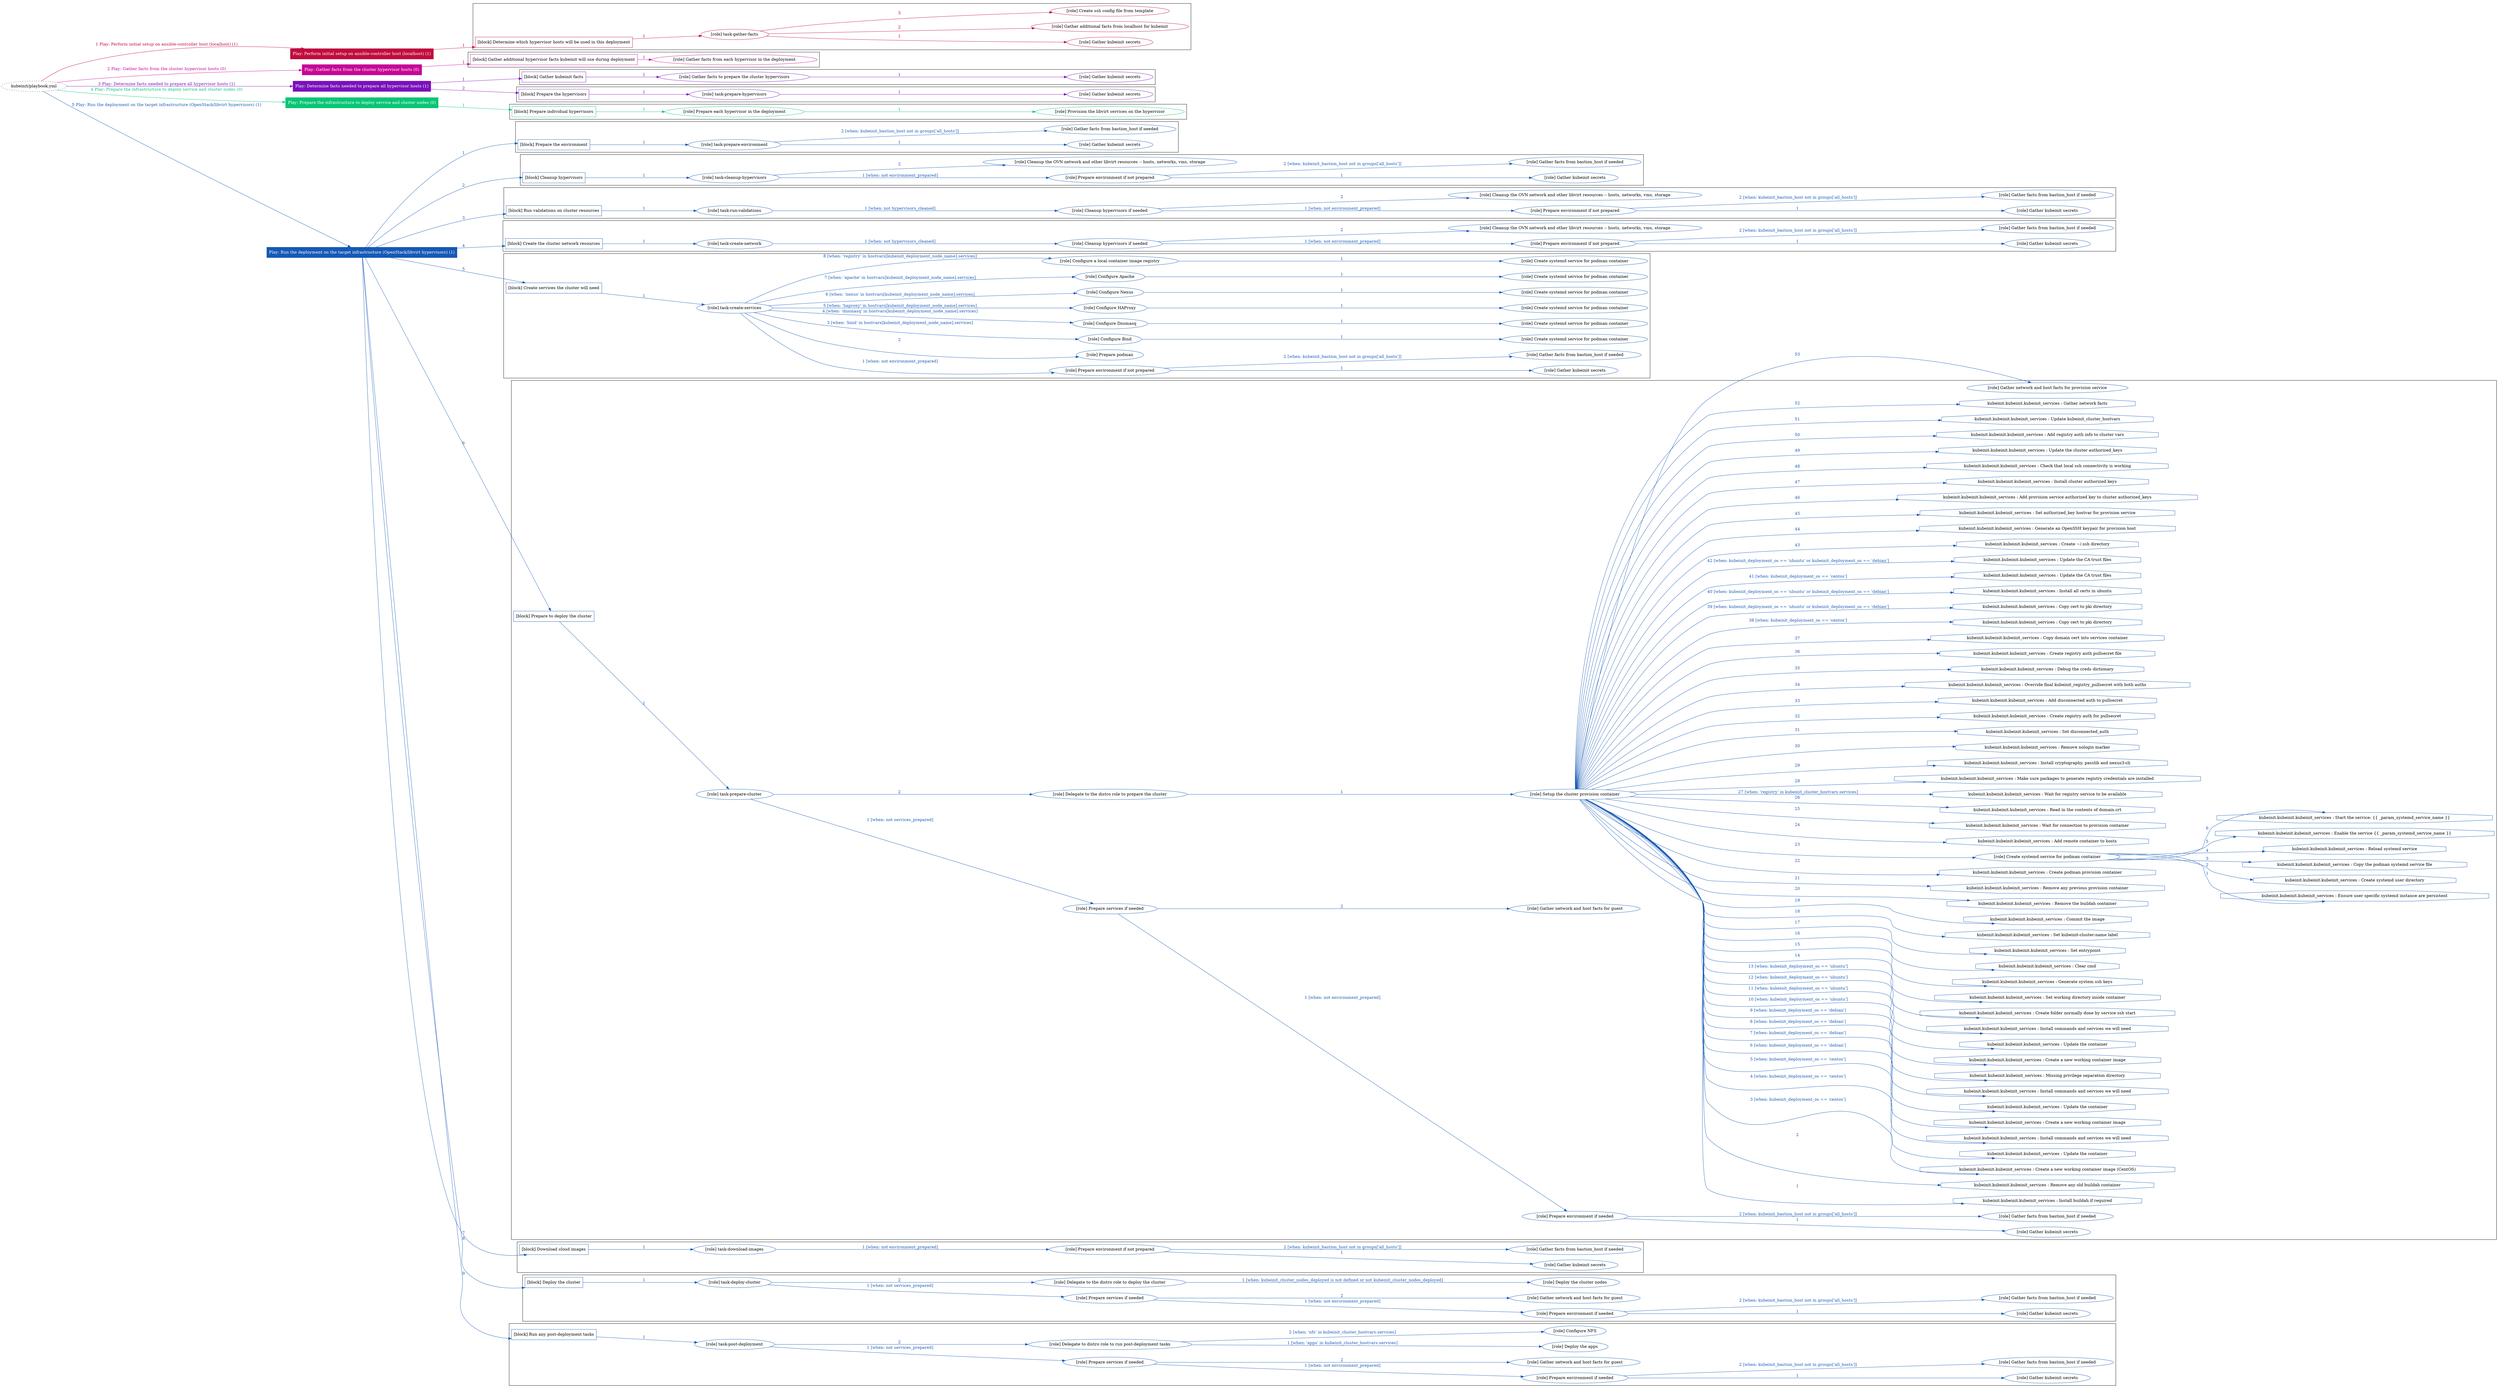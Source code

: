 digraph {
	graph [concentrate=true ordering=in rankdir=LR ratio=fill]
	edge [esep=5 sep=10]
	"kubeinit/playbook.yml" [URL="/home/runner/work/kubeinit/kubeinit/kubeinit/playbook.yml" id=playbook_7bf58ca4 style=dotted]
	"kubeinit/playbook.yml" -> play_c009af2f [label="1 Play: Perform initial setup on ansible-controller host (localhost) (1)" color="#c10b3e" fontcolor="#c10b3e" id=edge_play_c009af2f labeltooltip="1 Play: Perform initial setup on ansible-controller host (localhost) (1)" tooltip="1 Play: Perform initial setup on ansible-controller host (localhost) (1)"]
	subgraph "Play: Perform initial setup on ansible-controller host (localhost) (1)" {
		play_c009af2f [label="Play: Perform initial setup on ansible-controller host (localhost) (1)" URL="/home/runner/work/kubeinit/kubeinit/kubeinit/playbook.yml" color="#c10b3e" fontcolor="#ffffff" id=play_c009af2f shape=box style=filled tooltip=localhost]
		play_c009af2f -> block_cde465d0 [label=1 color="#c10b3e" fontcolor="#c10b3e" id=edge_block_cde465d0 labeltooltip=1 tooltip=1]
		subgraph cluster_block_cde465d0 {
			block_cde465d0 [label="[block] Determine which hypervisor hosts will be used in this deployment" URL="/home/runner/work/kubeinit/kubeinit/kubeinit/playbook.yml" color="#c10b3e" id=block_cde465d0 labeltooltip="Determine which hypervisor hosts will be used in this deployment" shape=box tooltip="Determine which hypervisor hosts will be used in this deployment"]
			block_cde465d0 -> role_dee77476 [label="1 " color="#c10b3e" fontcolor="#c10b3e" id=edge_role_dee77476 labeltooltip="1 " tooltip="1 "]
			subgraph "task-gather-facts" {
				role_dee77476 [label="[role] task-gather-facts" URL="/home/runner/work/kubeinit/kubeinit/kubeinit/playbook.yml" color="#c10b3e" id=role_dee77476 tooltip="task-gather-facts"]
				role_dee77476 -> role_06a3c302 [label="1 " color="#c10b3e" fontcolor="#c10b3e" id=edge_role_06a3c302 labeltooltip="1 " tooltip="1 "]
				subgraph "Gather kubeinit secrets" {
					role_06a3c302 [label="[role] Gather kubeinit secrets" URL="/home/runner/.ansible/collections/ansible_collections/kubeinit/kubeinit/roles/kubeinit_prepare/tasks/build_hypervisors_group.yml" color="#c10b3e" id=role_06a3c302 tooltip="Gather kubeinit secrets"]
				}
				role_dee77476 -> role_d550ea53 [label="2 " color="#c10b3e" fontcolor="#c10b3e" id=edge_role_d550ea53 labeltooltip="2 " tooltip="2 "]
				subgraph "Gather additional facts from localhost for kubeinit" {
					role_d550ea53 [label="[role] Gather additional facts from localhost for kubeinit" URL="/home/runner/.ansible/collections/ansible_collections/kubeinit/kubeinit/roles/kubeinit_prepare/tasks/build_hypervisors_group.yml" color="#c10b3e" id=role_d550ea53 tooltip="Gather additional facts from localhost for kubeinit"]
				}
				role_dee77476 -> role_ad1f069f [label="3 " color="#c10b3e" fontcolor="#c10b3e" id=edge_role_ad1f069f labeltooltip="3 " tooltip="3 "]
				subgraph "Create ssh config file from template" {
					role_ad1f069f [label="[role] Create ssh config file from template" URL="/home/runner/.ansible/collections/ansible_collections/kubeinit/kubeinit/roles/kubeinit_prepare/tasks/build_hypervisors_group.yml" color="#c10b3e" id=role_ad1f069f tooltip="Create ssh config file from template"]
				}
			}
		}
	}
	"kubeinit/playbook.yml" -> play_24a6a05d [label="2 Play: Gather facts from the cluster hypervisor hosts (0)" color="#c60697" fontcolor="#c60697" id=edge_play_24a6a05d labeltooltip="2 Play: Gather facts from the cluster hypervisor hosts (0)" tooltip="2 Play: Gather facts from the cluster hypervisor hosts (0)"]
	subgraph "Play: Gather facts from the cluster hypervisor hosts (0)" {
		play_24a6a05d [label="Play: Gather facts from the cluster hypervisor hosts (0)" URL="/home/runner/work/kubeinit/kubeinit/kubeinit/playbook.yml" color="#c60697" fontcolor="#ffffff" id=play_24a6a05d shape=box style=filled tooltip="Play: Gather facts from the cluster hypervisor hosts (0)"]
		play_24a6a05d -> block_87847969 [label=1 color="#c60697" fontcolor="#c60697" id=edge_block_87847969 labeltooltip=1 tooltip=1]
		subgraph cluster_block_87847969 {
			block_87847969 [label="[block] Gather additional hypervisor facts kubeinit will use during deployment" URL="/home/runner/work/kubeinit/kubeinit/kubeinit/playbook.yml" color="#c60697" id=block_87847969 labeltooltip="Gather additional hypervisor facts kubeinit will use during deployment" shape=box tooltip="Gather additional hypervisor facts kubeinit will use during deployment"]
			block_87847969 -> role_deb9ce6c [label="1 " color="#c60697" fontcolor="#c60697" id=edge_role_deb9ce6c labeltooltip="1 " tooltip="1 "]
			subgraph "Gather facts from each hypervisor in the deployment" {
				role_deb9ce6c [label="[role] Gather facts from each hypervisor in the deployment" URL="/home/runner/work/kubeinit/kubeinit/kubeinit/playbook.yml" color="#c60697" id=role_deb9ce6c tooltip="Gather facts from each hypervisor in the deployment"]
			}
		}
	}
	"kubeinit/playbook.yml" -> play_1c15194d [label="3 Play: Determine facts needed to prepare all hypervisor hosts (1)" color="#7a11bb" fontcolor="#7a11bb" id=edge_play_1c15194d labeltooltip="3 Play: Determine facts needed to prepare all hypervisor hosts (1)" tooltip="3 Play: Determine facts needed to prepare all hypervisor hosts (1)"]
	subgraph "Play: Determine facts needed to prepare all hypervisor hosts (1)" {
		play_1c15194d [label="Play: Determine facts needed to prepare all hypervisor hosts (1)" URL="/home/runner/work/kubeinit/kubeinit/kubeinit/playbook.yml" color="#7a11bb" fontcolor="#ffffff" id=play_1c15194d shape=box style=filled tooltip=localhost]
		play_1c15194d -> block_8ff2603d [label=1 color="#7a11bb" fontcolor="#7a11bb" id=edge_block_8ff2603d labeltooltip=1 tooltip=1]
		subgraph cluster_block_8ff2603d {
			block_8ff2603d [label="[block] Gather kubeinit facts" URL="/home/runner/work/kubeinit/kubeinit/kubeinit/playbook.yml" color="#7a11bb" id=block_8ff2603d labeltooltip="Gather kubeinit facts" shape=box tooltip="Gather kubeinit facts"]
			block_8ff2603d -> role_eaf669a1 [label="1 " color="#7a11bb" fontcolor="#7a11bb" id=edge_role_eaf669a1 labeltooltip="1 " tooltip="1 "]
			subgraph "Gather facts to prepare the cluster hypervisors" {
				role_eaf669a1 [label="[role] Gather facts to prepare the cluster hypervisors" URL="/home/runner/work/kubeinit/kubeinit/kubeinit/playbook.yml" color="#7a11bb" id=role_eaf669a1 tooltip="Gather facts to prepare the cluster hypervisors"]
				role_eaf669a1 -> role_6c65b0b2 [label="1 " color="#7a11bb" fontcolor="#7a11bb" id=edge_role_6c65b0b2 labeltooltip="1 " tooltip="1 "]
				subgraph "Gather kubeinit secrets" {
					role_6c65b0b2 [label="[role] Gather kubeinit secrets" URL="/home/runner/.ansible/collections/ansible_collections/kubeinit/kubeinit/roles/kubeinit_prepare/tasks/gather_kubeinit_facts.yml" color="#7a11bb" id=role_6c65b0b2 tooltip="Gather kubeinit secrets"]
				}
			}
		}
		play_1c15194d -> block_e000daf1 [label=2 color="#7a11bb" fontcolor="#7a11bb" id=edge_block_e000daf1 labeltooltip=2 tooltip=2]
		subgraph cluster_block_e000daf1 {
			block_e000daf1 [label="[block] Prepare the hypervisors" URL="/home/runner/work/kubeinit/kubeinit/kubeinit/playbook.yml" color="#7a11bb" id=block_e000daf1 labeltooltip="Prepare the hypervisors" shape=box tooltip="Prepare the hypervisors"]
			block_e000daf1 -> role_fcf66911 [label="1 " color="#7a11bb" fontcolor="#7a11bb" id=edge_role_fcf66911 labeltooltip="1 " tooltip="1 "]
			subgraph "task-prepare-hypervisors" {
				role_fcf66911 [label="[role] task-prepare-hypervisors" URL="/home/runner/work/kubeinit/kubeinit/kubeinit/playbook.yml" color="#7a11bb" id=role_fcf66911 tooltip="task-prepare-hypervisors"]
				role_fcf66911 -> role_864194f9 [label="1 " color="#7a11bb" fontcolor="#7a11bb" id=edge_role_864194f9 labeltooltip="1 " tooltip="1 "]
				subgraph "Gather kubeinit secrets" {
					role_864194f9 [label="[role] Gather kubeinit secrets" URL="/home/runner/.ansible/collections/ansible_collections/kubeinit/kubeinit/roles/kubeinit_prepare/tasks/gather_kubeinit_facts.yml" color="#7a11bb" id=role_864194f9 tooltip="Gather kubeinit secrets"]
				}
			}
		}
	}
	"kubeinit/playbook.yml" -> play_925a018b [label="4 Play: Prepare the infrastructure to deploy service and cluster nodes (0)" color="#07c575" fontcolor="#07c575" id=edge_play_925a018b labeltooltip="4 Play: Prepare the infrastructure to deploy service and cluster nodes (0)" tooltip="4 Play: Prepare the infrastructure to deploy service and cluster nodes (0)"]
	subgraph "Play: Prepare the infrastructure to deploy service and cluster nodes (0)" {
		play_925a018b [label="Play: Prepare the infrastructure to deploy service and cluster nodes (0)" URL="/home/runner/work/kubeinit/kubeinit/kubeinit/playbook.yml" color="#07c575" fontcolor="#ffffff" id=play_925a018b shape=box style=filled tooltip="Play: Prepare the infrastructure to deploy service and cluster nodes (0)"]
		play_925a018b -> block_d4be4894 [label=1 color="#07c575" fontcolor="#07c575" id=edge_block_d4be4894 labeltooltip=1 tooltip=1]
		subgraph cluster_block_d4be4894 {
			block_d4be4894 [label="[block] Prepare individual hypervisors" URL="/home/runner/work/kubeinit/kubeinit/kubeinit/playbook.yml" color="#07c575" id=block_d4be4894 labeltooltip="Prepare individual hypervisors" shape=box tooltip="Prepare individual hypervisors"]
			block_d4be4894 -> role_ec1b0e88 [label="1 " color="#07c575" fontcolor="#07c575" id=edge_role_ec1b0e88 labeltooltip="1 " tooltip="1 "]
			subgraph "Prepare each hypervisor in the deployment" {
				role_ec1b0e88 [label="[role] Prepare each hypervisor in the deployment" URL="/home/runner/work/kubeinit/kubeinit/kubeinit/playbook.yml" color="#07c575" id=role_ec1b0e88 tooltip="Prepare each hypervisor in the deployment"]
				role_ec1b0e88 -> role_1b0ecd4e [label="1 " color="#07c575" fontcolor="#07c575" id=edge_role_1b0ecd4e labeltooltip="1 " tooltip="1 "]
				subgraph "Provision the libvirt services on the hypervisor" {
					role_1b0ecd4e [label="[role] Provision the libvirt services on the hypervisor" URL="/home/runner/.ansible/collections/ansible_collections/kubeinit/kubeinit/roles/kubeinit_prepare/tasks/prepare_hypervisor.yml" color="#07c575" id=role_1b0ecd4e tooltip="Provision the libvirt services on the hypervisor"]
				}
			}
		}
	}
	"kubeinit/playbook.yml" -> play_693aa471 [label="5 Play: Run the deployment on the target infrastructure (OpenStack/libvirt hypervisors) (1)" color="#1659b6" fontcolor="#1659b6" id=edge_play_693aa471 labeltooltip="5 Play: Run the deployment on the target infrastructure (OpenStack/libvirt hypervisors) (1)" tooltip="5 Play: Run the deployment on the target infrastructure (OpenStack/libvirt hypervisors) (1)"]
	subgraph "Play: Run the deployment on the target infrastructure (OpenStack/libvirt hypervisors) (1)" {
		play_693aa471 [label="Play: Run the deployment on the target infrastructure (OpenStack/libvirt hypervisors) (1)" URL="/home/runner/work/kubeinit/kubeinit/kubeinit/playbook.yml" color="#1659b6" fontcolor="#ffffff" id=play_693aa471 shape=box style=filled tooltip=localhost]
		play_693aa471 -> block_145fdb94 [label=1 color="#1659b6" fontcolor="#1659b6" id=edge_block_145fdb94 labeltooltip=1 tooltip=1]
		subgraph cluster_block_145fdb94 {
			block_145fdb94 [label="[block] Prepare the environment" URL="/home/runner/work/kubeinit/kubeinit/kubeinit/playbook.yml" color="#1659b6" id=block_145fdb94 labeltooltip="Prepare the environment" shape=box tooltip="Prepare the environment"]
			block_145fdb94 -> role_613258b6 [label="1 " color="#1659b6" fontcolor="#1659b6" id=edge_role_613258b6 labeltooltip="1 " tooltip="1 "]
			subgraph "task-prepare-environment" {
				role_613258b6 [label="[role] task-prepare-environment" URL="/home/runner/work/kubeinit/kubeinit/kubeinit/playbook.yml" color="#1659b6" id=role_613258b6 tooltip="task-prepare-environment"]
				role_613258b6 -> role_bf33a422 [label="1 " color="#1659b6" fontcolor="#1659b6" id=edge_role_bf33a422 labeltooltip="1 " tooltip="1 "]
				subgraph "Gather kubeinit secrets" {
					role_bf33a422 [label="[role] Gather kubeinit secrets" URL="/home/runner/.ansible/collections/ansible_collections/kubeinit/kubeinit/roles/kubeinit_prepare/tasks/gather_kubeinit_facts.yml" color="#1659b6" id=role_bf33a422 tooltip="Gather kubeinit secrets"]
				}
				role_613258b6 -> role_f15816be [label="2 [when: kubeinit_bastion_host not in groups['all_hosts']]" color="#1659b6" fontcolor="#1659b6" id=edge_role_f15816be labeltooltip="2 [when: kubeinit_bastion_host not in groups['all_hosts']]" tooltip="2 [when: kubeinit_bastion_host not in groups['all_hosts']]"]
				subgraph "Gather facts from bastion_host if needed" {
					role_f15816be [label="[role] Gather facts from bastion_host if needed" URL="/home/runner/.ansible/collections/ansible_collections/kubeinit/kubeinit/roles/kubeinit_prepare/tasks/main.yml" color="#1659b6" id=role_f15816be tooltip="Gather facts from bastion_host if needed"]
				}
			}
		}
		play_693aa471 -> block_ad4ef9bd [label=2 color="#1659b6" fontcolor="#1659b6" id=edge_block_ad4ef9bd labeltooltip=2 tooltip=2]
		subgraph cluster_block_ad4ef9bd {
			block_ad4ef9bd [label="[block] Cleanup hypervisors" URL="/home/runner/work/kubeinit/kubeinit/kubeinit/playbook.yml" color="#1659b6" id=block_ad4ef9bd labeltooltip="Cleanup hypervisors" shape=box tooltip="Cleanup hypervisors"]
			block_ad4ef9bd -> role_9dbfd5cb [label="1 " color="#1659b6" fontcolor="#1659b6" id=edge_role_9dbfd5cb labeltooltip="1 " tooltip="1 "]
			subgraph "task-cleanup-hypervisors" {
				role_9dbfd5cb [label="[role] task-cleanup-hypervisors" URL="/home/runner/work/kubeinit/kubeinit/kubeinit/playbook.yml" color="#1659b6" id=role_9dbfd5cb tooltip="task-cleanup-hypervisors"]
				role_9dbfd5cb -> role_26b553d5 [label="1 [when: not environment_prepared]" color="#1659b6" fontcolor="#1659b6" id=edge_role_26b553d5 labeltooltip="1 [when: not environment_prepared]" tooltip="1 [when: not environment_prepared]"]
				subgraph "Prepare environment if not prepared" {
					role_26b553d5 [label="[role] Prepare environment if not prepared" URL="/home/runner/.ansible/collections/ansible_collections/kubeinit/kubeinit/roles/kubeinit_libvirt/tasks/cleanup_hypervisors.yml" color="#1659b6" id=role_26b553d5 tooltip="Prepare environment if not prepared"]
					role_26b553d5 -> role_4573c8cc [label="1 " color="#1659b6" fontcolor="#1659b6" id=edge_role_4573c8cc labeltooltip="1 " tooltip="1 "]
					subgraph "Gather kubeinit secrets" {
						role_4573c8cc [label="[role] Gather kubeinit secrets" URL="/home/runner/.ansible/collections/ansible_collections/kubeinit/kubeinit/roles/kubeinit_prepare/tasks/gather_kubeinit_facts.yml" color="#1659b6" id=role_4573c8cc tooltip="Gather kubeinit secrets"]
					}
					role_26b553d5 -> role_e53ca7ce [label="2 [when: kubeinit_bastion_host not in groups['all_hosts']]" color="#1659b6" fontcolor="#1659b6" id=edge_role_e53ca7ce labeltooltip="2 [when: kubeinit_bastion_host not in groups['all_hosts']]" tooltip="2 [when: kubeinit_bastion_host not in groups['all_hosts']]"]
					subgraph "Gather facts from bastion_host if needed" {
						role_e53ca7ce [label="[role] Gather facts from bastion_host if needed" URL="/home/runner/.ansible/collections/ansible_collections/kubeinit/kubeinit/roles/kubeinit_prepare/tasks/main.yml" color="#1659b6" id=role_e53ca7ce tooltip="Gather facts from bastion_host if needed"]
					}
				}
				role_9dbfd5cb -> role_34d9f4bd [label="2 " color="#1659b6" fontcolor="#1659b6" id=edge_role_34d9f4bd labeltooltip="2 " tooltip="2 "]
				subgraph "Cleanup the OVN network and other libvirt resources -- hosts, networks, vms, storage" {
					role_34d9f4bd [label="[role] Cleanup the OVN network and other libvirt resources -- hosts, networks, vms, storage" URL="/home/runner/.ansible/collections/ansible_collections/kubeinit/kubeinit/roles/kubeinit_libvirt/tasks/cleanup_hypervisors.yml" color="#1659b6" id=role_34d9f4bd tooltip="Cleanup the OVN network and other libvirt resources -- hosts, networks, vms, storage"]
				}
			}
		}
		play_693aa471 -> block_6d9a6c38 [label=3 color="#1659b6" fontcolor="#1659b6" id=edge_block_6d9a6c38 labeltooltip=3 tooltip=3]
		subgraph cluster_block_6d9a6c38 {
			block_6d9a6c38 [label="[block] Run validations on cluster resources" URL="/home/runner/work/kubeinit/kubeinit/kubeinit/playbook.yml" color="#1659b6" id=block_6d9a6c38 labeltooltip="Run validations on cluster resources" shape=box tooltip="Run validations on cluster resources"]
			block_6d9a6c38 -> role_59af2203 [label="1 " color="#1659b6" fontcolor="#1659b6" id=edge_role_59af2203 labeltooltip="1 " tooltip="1 "]
			subgraph "task-run-validations" {
				role_59af2203 [label="[role] task-run-validations" URL="/home/runner/work/kubeinit/kubeinit/kubeinit/playbook.yml" color="#1659b6" id=role_59af2203 tooltip="task-run-validations"]
				role_59af2203 -> role_9939fe6e [label="1 [when: not hypervisors_cleaned]" color="#1659b6" fontcolor="#1659b6" id=edge_role_9939fe6e labeltooltip="1 [when: not hypervisors_cleaned]" tooltip="1 [when: not hypervisors_cleaned]"]
				subgraph "Cleanup hypervisors if needed" {
					role_9939fe6e [label="[role] Cleanup hypervisors if needed" URL="/home/runner/.ansible/collections/ansible_collections/kubeinit/kubeinit/roles/kubeinit_validations/tasks/main.yml" color="#1659b6" id=role_9939fe6e tooltip="Cleanup hypervisors if needed"]
					role_9939fe6e -> role_304052f5 [label="1 [when: not environment_prepared]" color="#1659b6" fontcolor="#1659b6" id=edge_role_304052f5 labeltooltip="1 [when: not environment_prepared]" tooltip="1 [when: not environment_prepared]"]
					subgraph "Prepare environment if not prepared" {
						role_304052f5 [label="[role] Prepare environment if not prepared" URL="/home/runner/.ansible/collections/ansible_collections/kubeinit/kubeinit/roles/kubeinit_libvirt/tasks/cleanup_hypervisors.yml" color="#1659b6" id=role_304052f5 tooltip="Prepare environment if not prepared"]
						role_304052f5 -> role_44a04720 [label="1 " color="#1659b6" fontcolor="#1659b6" id=edge_role_44a04720 labeltooltip="1 " tooltip="1 "]
						subgraph "Gather kubeinit secrets" {
							role_44a04720 [label="[role] Gather kubeinit secrets" URL="/home/runner/.ansible/collections/ansible_collections/kubeinit/kubeinit/roles/kubeinit_prepare/tasks/gather_kubeinit_facts.yml" color="#1659b6" id=role_44a04720 tooltip="Gather kubeinit secrets"]
						}
						role_304052f5 -> role_4babcc61 [label="2 [when: kubeinit_bastion_host not in groups['all_hosts']]" color="#1659b6" fontcolor="#1659b6" id=edge_role_4babcc61 labeltooltip="2 [when: kubeinit_bastion_host not in groups['all_hosts']]" tooltip="2 [when: kubeinit_bastion_host not in groups['all_hosts']]"]
						subgraph "Gather facts from bastion_host if needed" {
							role_4babcc61 [label="[role] Gather facts from bastion_host if needed" URL="/home/runner/.ansible/collections/ansible_collections/kubeinit/kubeinit/roles/kubeinit_prepare/tasks/main.yml" color="#1659b6" id=role_4babcc61 tooltip="Gather facts from bastion_host if needed"]
						}
					}
					role_9939fe6e -> role_9e7221dc [label="2 " color="#1659b6" fontcolor="#1659b6" id=edge_role_9e7221dc labeltooltip="2 " tooltip="2 "]
					subgraph "Cleanup the OVN network and other libvirt resources -- hosts, networks, vms, storage" {
						role_9e7221dc [label="[role] Cleanup the OVN network and other libvirt resources -- hosts, networks, vms, storage" URL="/home/runner/.ansible/collections/ansible_collections/kubeinit/kubeinit/roles/kubeinit_libvirt/tasks/cleanup_hypervisors.yml" color="#1659b6" id=role_9e7221dc tooltip="Cleanup the OVN network and other libvirt resources -- hosts, networks, vms, storage"]
					}
				}
			}
		}
		play_693aa471 -> block_dfc0b51a [label=4 color="#1659b6" fontcolor="#1659b6" id=edge_block_dfc0b51a labeltooltip=4 tooltip=4]
		subgraph cluster_block_dfc0b51a {
			block_dfc0b51a [label="[block] Create the cluster network resources" URL="/home/runner/work/kubeinit/kubeinit/kubeinit/playbook.yml" color="#1659b6" id=block_dfc0b51a labeltooltip="Create the cluster network resources" shape=box tooltip="Create the cluster network resources"]
			block_dfc0b51a -> role_f04e3f59 [label="1 " color="#1659b6" fontcolor="#1659b6" id=edge_role_f04e3f59 labeltooltip="1 " tooltip="1 "]
			subgraph "task-create-network" {
				role_f04e3f59 [label="[role] task-create-network" URL="/home/runner/work/kubeinit/kubeinit/kubeinit/playbook.yml" color="#1659b6" id=role_f04e3f59 tooltip="task-create-network"]
				role_f04e3f59 -> role_f2e9a714 [label="1 [when: not hypervisors_cleaned]" color="#1659b6" fontcolor="#1659b6" id=edge_role_f2e9a714 labeltooltip="1 [when: not hypervisors_cleaned]" tooltip="1 [when: not hypervisors_cleaned]"]
				subgraph "Cleanup hypervisors if needed" {
					role_f2e9a714 [label="[role] Cleanup hypervisors if needed" URL="/home/runner/.ansible/collections/ansible_collections/kubeinit/kubeinit/roles/kubeinit_libvirt/tasks/create_network.yml" color="#1659b6" id=role_f2e9a714 tooltip="Cleanup hypervisors if needed"]
					role_f2e9a714 -> role_b4700a65 [label="1 [when: not environment_prepared]" color="#1659b6" fontcolor="#1659b6" id=edge_role_b4700a65 labeltooltip="1 [when: not environment_prepared]" tooltip="1 [when: not environment_prepared]"]
					subgraph "Prepare environment if not prepared" {
						role_b4700a65 [label="[role] Prepare environment if not prepared" URL="/home/runner/.ansible/collections/ansible_collections/kubeinit/kubeinit/roles/kubeinit_libvirt/tasks/cleanup_hypervisors.yml" color="#1659b6" id=role_b4700a65 tooltip="Prepare environment if not prepared"]
						role_b4700a65 -> role_e544997e [label="1 " color="#1659b6" fontcolor="#1659b6" id=edge_role_e544997e labeltooltip="1 " tooltip="1 "]
						subgraph "Gather kubeinit secrets" {
							role_e544997e [label="[role] Gather kubeinit secrets" URL="/home/runner/.ansible/collections/ansible_collections/kubeinit/kubeinit/roles/kubeinit_prepare/tasks/gather_kubeinit_facts.yml" color="#1659b6" id=role_e544997e tooltip="Gather kubeinit secrets"]
						}
						role_b4700a65 -> role_a874df93 [label="2 [when: kubeinit_bastion_host not in groups['all_hosts']]" color="#1659b6" fontcolor="#1659b6" id=edge_role_a874df93 labeltooltip="2 [when: kubeinit_bastion_host not in groups['all_hosts']]" tooltip="2 [when: kubeinit_bastion_host not in groups['all_hosts']]"]
						subgraph "Gather facts from bastion_host if needed" {
							role_a874df93 [label="[role] Gather facts from bastion_host if needed" URL="/home/runner/.ansible/collections/ansible_collections/kubeinit/kubeinit/roles/kubeinit_prepare/tasks/main.yml" color="#1659b6" id=role_a874df93 tooltip="Gather facts from bastion_host if needed"]
						}
					}
					role_f2e9a714 -> role_f345e5b1 [label="2 " color="#1659b6" fontcolor="#1659b6" id=edge_role_f345e5b1 labeltooltip="2 " tooltip="2 "]
					subgraph "Cleanup the OVN network and other libvirt resources -- hosts, networks, vms, storage" {
						role_f345e5b1 [label="[role] Cleanup the OVN network and other libvirt resources -- hosts, networks, vms, storage" URL="/home/runner/.ansible/collections/ansible_collections/kubeinit/kubeinit/roles/kubeinit_libvirt/tasks/cleanup_hypervisors.yml" color="#1659b6" id=role_f345e5b1 tooltip="Cleanup the OVN network and other libvirt resources -- hosts, networks, vms, storage"]
					}
				}
			}
		}
		play_693aa471 -> block_fc2739f0 [label=5 color="#1659b6" fontcolor="#1659b6" id=edge_block_fc2739f0 labeltooltip=5 tooltip=5]
		subgraph cluster_block_fc2739f0 {
			block_fc2739f0 [label="[block] Create services the cluster will need" URL="/home/runner/work/kubeinit/kubeinit/kubeinit/playbook.yml" color="#1659b6" id=block_fc2739f0 labeltooltip="Create services the cluster will need" shape=box tooltip="Create services the cluster will need"]
			block_fc2739f0 -> role_de155190 [label="1 " color="#1659b6" fontcolor="#1659b6" id=edge_role_de155190 labeltooltip="1 " tooltip="1 "]
			subgraph "task-create-services" {
				role_de155190 [label="[role] task-create-services" URL="/home/runner/work/kubeinit/kubeinit/kubeinit/playbook.yml" color="#1659b6" id=role_de155190 tooltip="task-create-services"]
				role_de155190 -> role_d6158d4e [label="1 [when: not environment_prepared]" color="#1659b6" fontcolor="#1659b6" id=edge_role_d6158d4e labeltooltip="1 [when: not environment_prepared]" tooltip="1 [when: not environment_prepared]"]
				subgraph "Prepare environment if not prepared" {
					role_d6158d4e [label="[role] Prepare environment if not prepared" URL="/home/runner/.ansible/collections/ansible_collections/kubeinit/kubeinit/roles/kubeinit_services/tasks/main.yml" color="#1659b6" id=role_d6158d4e tooltip="Prepare environment if not prepared"]
					role_d6158d4e -> role_e4e0c4e0 [label="1 " color="#1659b6" fontcolor="#1659b6" id=edge_role_e4e0c4e0 labeltooltip="1 " tooltip="1 "]
					subgraph "Gather kubeinit secrets" {
						role_e4e0c4e0 [label="[role] Gather kubeinit secrets" URL="/home/runner/.ansible/collections/ansible_collections/kubeinit/kubeinit/roles/kubeinit_prepare/tasks/gather_kubeinit_facts.yml" color="#1659b6" id=role_e4e0c4e0 tooltip="Gather kubeinit secrets"]
					}
					role_d6158d4e -> role_432398dc [label="2 [when: kubeinit_bastion_host not in groups['all_hosts']]" color="#1659b6" fontcolor="#1659b6" id=edge_role_432398dc labeltooltip="2 [when: kubeinit_bastion_host not in groups['all_hosts']]" tooltip="2 [when: kubeinit_bastion_host not in groups['all_hosts']]"]
					subgraph "Gather facts from bastion_host if needed" {
						role_432398dc [label="[role] Gather facts from bastion_host if needed" URL="/home/runner/.ansible/collections/ansible_collections/kubeinit/kubeinit/roles/kubeinit_prepare/tasks/main.yml" color="#1659b6" id=role_432398dc tooltip="Gather facts from bastion_host if needed"]
					}
				}
				role_de155190 -> role_3c3c3686 [label="2 " color="#1659b6" fontcolor="#1659b6" id=edge_role_3c3c3686 labeltooltip="2 " tooltip="2 "]
				subgraph "Prepare podman" {
					role_3c3c3686 [label="[role] Prepare podman" URL="/home/runner/.ansible/collections/ansible_collections/kubeinit/kubeinit/roles/kubeinit_services/tasks/00_create_service_pod.yml" color="#1659b6" id=role_3c3c3686 tooltip="Prepare podman"]
				}
				role_de155190 -> role_e7fd11eb [label="3 [when: 'bind' in hostvars[kubeinit_deployment_node_name].services]" color="#1659b6" fontcolor="#1659b6" id=edge_role_e7fd11eb labeltooltip="3 [when: 'bind' in hostvars[kubeinit_deployment_node_name].services]" tooltip="3 [when: 'bind' in hostvars[kubeinit_deployment_node_name].services]"]
				subgraph "Configure Bind" {
					role_e7fd11eb [label="[role] Configure Bind" URL="/home/runner/.ansible/collections/ansible_collections/kubeinit/kubeinit/roles/kubeinit_services/tasks/start_services_containers.yml" color="#1659b6" id=role_e7fd11eb tooltip="Configure Bind"]
					role_e7fd11eb -> role_15ae1171 [label="1 " color="#1659b6" fontcolor="#1659b6" id=edge_role_15ae1171 labeltooltip="1 " tooltip="1 "]
					subgraph "Create systemd service for podman container" {
						role_15ae1171 [label="[role] Create systemd service for podman container" URL="/home/runner/.ansible/collections/ansible_collections/kubeinit/kubeinit/roles/kubeinit_bind/tasks/main.yml" color="#1659b6" id=role_15ae1171 tooltip="Create systemd service for podman container"]
					}
				}
				role_de155190 -> role_45187a98 [label="4 [when: 'dnsmasq' in hostvars[kubeinit_deployment_node_name].services]" color="#1659b6" fontcolor="#1659b6" id=edge_role_45187a98 labeltooltip="4 [when: 'dnsmasq' in hostvars[kubeinit_deployment_node_name].services]" tooltip="4 [when: 'dnsmasq' in hostvars[kubeinit_deployment_node_name].services]"]
				subgraph "Configure Dnsmasq" {
					role_45187a98 [label="[role] Configure Dnsmasq" URL="/home/runner/.ansible/collections/ansible_collections/kubeinit/kubeinit/roles/kubeinit_services/tasks/start_services_containers.yml" color="#1659b6" id=role_45187a98 tooltip="Configure Dnsmasq"]
					role_45187a98 -> role_8aad8b51 [label="1 " color="#1659b6" fontcolor="#1659b6" id=edge_role_8aad8b51 labeltooltip="1 " tooltip="1 "]
					subgraph "Create systemd service for podman container" {
						role_8aad8b51 [label="[role] Create systemd service for podman container" URL="/home/runner/.ansible/collections/ansible_collections/kubeinit/kubeinit/roles/kubeinit_dnsmasq/tasks/main.yml" color="#1659b6" id=role_8aad8b51 tooltip="Create systemd service for podman container"]
					}
				}
				role_de155190 -> role_0ebe6391 [label="5 [when: 'haproxy' in hostvars[kubeinit_deployment_node_name].services]" color="#1659b6" fontcolor="#1659b6" id=edge_role_0ebe6391 labeltooltip="5 [when: 'haproxy' in hostvars[kubeinit_deployment_node_name].services]" tooltip="5 [when: 'haproxy' in hostvars[kubeinit_deployment_node_name].services]"]
				subgraph "Configure HAProxy" {
					role_0ebe6391 [label="[role] Configure HAProxy" URL="/home/runner/.ansible/collections/ansible_collections/kubeinit/kubeinit/roles/kubeinit_services/tasks/start_services_containers.yml" color="#1659b6" id=role_0ebe6391 tooltip="Configure HAProxy"]
					role_0ebe6391 -> role_005d8ee8 [label="1 " color="#1659b6" fontcolor="#1659b6" id=edge_role_005d8ee8 labeltooltip="1 " tooltip="1 "]
					subgraph "Create systemd service for podman container" {
						role_005d8ee8 [label="[role] Create systemd service for podman container" URL="/home/runner/.ansible/collections/ansible_collections/kubeinit/kubeinit/roles/kubeinit_haproxy/tasks/main.yml" color="#1659b6" id=role_005d8ee8 tooltip="Create systemd service for podman container"]
					}
				}
				role_de155190 -> role_2969df61 [label="6 [when: 'nexus' in hostvars[kubeinit_deployment_node_name].services]" color="#1659b6" fontcolor="#1659b6" id=edge_role_2969df61 labeltooltip="6 [when: 'nexus' in hostvars[kubeinit_deployment_node_name].services]" tooltip="6 [when: 'nexus' in hostvars[kubeinit_deployment_node_name].services]"]
				subgraph "Configure Nexus" {
					role_2969df61 [label="[role] Configure Nexus" URL="/home/runner/.ansible/collections/ansible_collections/kubeinit/kubeinit/roles/kubeinit_services/tasks/start_services_containers.yml" color="#1659b6" id=role_2969df61 tooltip="Configure Nexus"]
					role_2969df61 -> role_6c28dede [label="1 " color="#1659b6" fontcolor="#1659b6" id=edge_role_6c28dede labeltooltip="1 " tooltip="1 "]
					subgraph "Create systemd service for podman container" {
						role_6c28dede [label="[role] Create systemd service for podman container" URL="/home/runner/.ansible/collections/ansible_collections/kubeinit/kubeinit/roles/kubeinit_nexus/tasks/main.yml" color="#1659b6" id=role_6c28dede tooltip="Create systemd service for podman container"]
					}
				}
				role_de155190 -> role_16a8059e [label="7 [when: 'apache' in hostvars[kubeinit_deployment_node_name].services]" color="#1659b6" fontcolor="#1659b6" id=edge_role_16a8059e labeltooltip="7 [when: 'apache' in hostvars[kubeinit_deployment_node_name].services]" tooltip="7 [when: 'apache' in hostvars[kubeinit_deployment_node_name].services]"]
				subgraph "Configure Apache" {
					role_16a8059e [label="[role] Configure Apache" URL="/home/runner/.ansible/collections/ansible_collections/kubeinit/kubeinit/roles/kubeinit_services/tasks/start_services_containers.yml" color="#1659b6" id=role_16a8059e tooltip="Configure Apache"]
					role_16a8059e -> role_d8708b78 [label="1 " color="#1659b6" fontcolor="#1659b6" id=edge_role_d8708b78 labeltooltip="1 " tooltip="1 "]
					subgraph "Create systemd service for podman container" {
						role_d8708b78 [label="[role] Create systemd service for podman container" URL="/home/runner/.ansible/collections/ansible_collections/kubeinit/kubeinit/roles/kubeinit_apache/tasks/main.yml" color="#1659b6" id=role_d8708b78 tooltip="Create systemd service for podman container"]
					}
				}
				role_de155190 -> role_39f5e4a1 [label="8 [when: 'registry' in hostvars[kubeinit_deployment_node_name].services]" color="#1659b6" fontcolor="#1659b6" id=edge_role_39f5e4a1 labeltooltip="8 [when: 'registry' in hostvars[kubeinit_deployment_node_name].services]" tooltip="8 [when: 'registry' in hostvars[kubeinit_deployment_node_name].services]"]
				subgraph "Configure a local container image registry" {
					role_39f5e4a1 [label="[role] Configure a local container image registry" URL="/home/runner/.ansible/collections/ansible_collections/kubeinit/kubeinit/roles/kubeinit_services/tasks/start_services_containers.yml" color="#1659b6" id=role_39f5e4a1 tooltip="Configure a local container image registry"]
					role_39f5e4a1 -> role_2afc6bff [label="1 " color="#1659b6" fontcolor="#1659b6" id=edge_role_2afc6bff labeltooltip="1 " tooltip="1 "]
					subgraph "Create systemd service for podman container" {
						role_2afc6bff [label="[role] Create systemd service for podman container" URL="/home/runner/.ansible/collections/ansible_collections/kubeinit/kubeinit/roles/kubeinit_registry/tasks/main.yml" color="#1659b6" id=role_2afc6bff tooltip="Create systemd service for podman container"]
					}
				}
			}
		}
		play_693aa471 -> block_185fcea3 [label=6 color="#1659b6" fontcolor="#1659b6" id=edge_block_185fcea3 labeltooltip=6 tooltip=6]
		subgraph cluster_block_185fcea3 {
			block_185fcea3 [label="[block] Prepare to deploy the cluster" URL="/home/runner/work/kubeinit/kubeinit/kubeinit/playbook.yml" color="#1659b6" id=block_185fcea3 labeltooltip="Prepare to deploy the cluster" shape=box tooltip="Prepare to deploy the cluster"]
			block_185fcea3 -> role_1aee2a4b [label="1 " color="#1659b6" fontcolor="#1659b6" id=edge_role_1aee2a4b labeltooltip="1 " tooltip="1 "]
			subgraph "task-prepare-cluster" {
				role_1aee2a4b [label="[role] task-prepare-cluster" URL="/home/runner/work/kubeinit/kubeinit/kubeinit/playbook.yml" color="#1659b6" id=role_1aee2a4b tooltip="task-prepare-cluster"]
				role_1aee2a4b -> role_a3ee3936 [label="1 [when: not services_prepared]" color="#1659b6" fontcolor="#1659b6" id=edge_role_a3ee3936 labeltooltip="1 [when: not services_prepared]" tooltip="1 [when: not services_prepared]"]
				subgraph "Prepare services if needed" {
					role_a3ee3936 [label="[role] Prepare services if needed" URL="/home/runner/.ansible/collections/ansible_collections/kubeinit/kubeinit/roles/kubeinit_prepare/tasks/prepare_cluster.yml" color="#1659b6" id=role_a3ee3936 tooltip="Prepare services if needed"]
					role_a3ee3936 -> role_7c998047 [label="1 [when: not environment_prepared]" color="#1659b6" fontcolor="#1659b6" id=edge_role_7c998047 labeltooltip="1 [when: not environment_prepared]" tooltip="1 [when: not environment_prepared]"]
					subgraph "Prepare environment if needed" {
						role_7c998047 [label="[role] Prepare environment if needed" URL="/home/runner/.ansible/collections/ansible_collections/kubeinit/kubeinit/roles/kubeinit_services/tasks/prepare_services.yml" color="#1659b6" id=role_7c998047 tooltip="Prepare environment if needed"]
						role_7c998047 -> role_cf3e3c97 [label="1 " color="#1659b6" fontcolor="#1659b6" id=edge_role_cf3e3c97 labeltooltip="1 " tooltip="1 "]
						subgraph "Gather kubeinit secrets" {
							role_cf3e3c97 [label="[role] Gather kubeinit secrets" URL="/home/runner/.ansible/collections/ansible_collections/kubeinit/kubeinit/roles/kubeinit_prepare/tasks/gather_kubeinit_facts.yml" color="#1659b6" id=role_cf3e3c97 tooltip="Gather kubeinit secrets"]
						}
						role_7c998047 -> role_74705150 [label="2 [when: kubeinit_bastion_host not in groups['all_hosts']]" color="#1659b6" fontcolor="#1659b6" id=edge_role_74705150 labeltooltip="2 [when: kubeinit_bastion_host not in groups['all_hosts']]" tooltip="2 [when: kubeinit_bastion_host not in groups['all_hosts']]"]
						subgraph "Gather facts from bastion_host if needed" {
							role_74705150 [label="[role] Gather facts from bastion_host if needed" URL="/home/runner/.ansible/collections/ansible_collections/kubeinit/kubeinit/roles/kubeinit_prepare/tasks/main.yml" color="#1659b6" id=role_74705150 tooltip="Gather facts from bastion_host if needed"]
						}
					}
					role_a3ee3936 -> role_8230971c [label="2 " color="#1659b6" fontcolor="#1659b6" id=edge_role_8230971c labeltooltip="2 " tooltip="2 "]
					subgraph "Gather network and host facts for guest" {
						role_8230971c [label="[role] Gather network and host facts for guest" URL="/home/runner/.ansible/collections/ansible_collections/kubeinit/kubeinit/roles/kubeinit_services/tasks/prepare_services.yml" color="#1659b6" id=role_8230971c tooltip="Gather network and host facts for guest"]
					}
				}
				role_1aee2a4b -> role_68b5c44c [label="2 " color="#1659b6" fontcolor="#1659b6" id=edge_role_68b5c44c labeltooltip="2 " tooltip="2 "]
				subgraph "Delegate to the distro role to prepare the cluster" {
					role_68b5c44c [label="[role] Delegate to the distro role to prepare the cluster" URL="/home/runner/.ansible/collections/ansible_collections/kubeinit/kubeinit/roles/kubeinit_prepare/tasks/prepare_cluster.yml" color="#1659b6" id=role_68b5c44c tooltip="Delegate to the distro role to prepare the cluster"]
					role_68b5c44c -> role_d2371e13 [label="1 " color="#1659b6" fontcolor="#1659b6" id=edge_role_d2371e13 labeltooltip="1 " tooltip="1 "]
					subgraph "Setup the cluster provision container" {
						role_d2371e13 [label="[role] Setup the cluster provision container" URL="/home/runner/.ansible/collections/ansible_collections/kubeinit/kubeinit/roles/kubeinit_cdk/tasks/prepare_cluster.yml" color="#1659b6" id=role_d2371e13 tooltip="Setup the cluster provision container"]
						task_2eb1ca5c [label="kubeinit.kubeinit.kubeinit_services : Install buildah if required" URL="/home/runner/.ansible/collections/ansible_collections/kubeinit/kubeinit/roles/kubeinit_services/tasks/create_provision_container.yml" color="#1659b6" id=task_2eb1ca5c shape=octagon tooltip="kubeinit.kubeinit.kubeinit_services : Install buildah if required"]
						role_d2371e13 -> task_2eb1ca5c [label="1 " color="#1659b6" fontcolor="#1659b6" id=edge_task_2eb1ca5c labeltooltip="1 " tooltip="1 "]
						task_c0a5e6de [label="kubeinit.kubeinit.kubeinit_services : Remove any old buildah container" URL="/home/runner/.ansible/collections/ansible_collections/kubeinit/kubeinit/roles/kubeinit_services/tasks/create_provision_container.yml" color="#1659b6" id=task_c0a5e6de shape=octagon tooltip="kubeinit.kubeinit.kubeinit_services : Remove any old buildah container"]
						role_d2371e13 -> task_c0a5e6de [label="2 " color="#1659b6" fontcolor="#1659b6" id=edge_task_c0a5e6de labeltooltip="2 " tooltip="2 "]
						task_6b1a637c [label="kubeinit.kubeinit.kubeinit_services : Create a new working container image (CentOS)" URL="/home/runner/.ansible/collections/ansible_collections/kubeinit/kubeinit/roles/kubeinit_services/tasks/create_provision_container.yml" color="#1659b6" id=task_6b1a637c shape=octagon tooltip="kubeinit.kubeinit.kubeinit_services : Create a new working container image (CentOS)"]
						role_d2371e13 -> task_6b1a637c [label="3 [when: kubeinit_deployment_os == 'centos']" color="#1659b6" fontcolor="#1659b6" id=edge_task_6b1a637c labeltooltip="3 [when: kubeinit_deployment_os == 'centos']" tooltip="3 [when: kubeinit_deployment_os == 'centos']"]
						task_cc6cae7b [label="kubeinit.kubeinit.kubeinit_services : Update the container" URL="/home/runner/.ansible/collections/ansible_collections/kubeinit/kubeinit/roles/kubeinit_services/tasks/create_provision_container.yml" color="#1659b6" id=task_cc6cae7b shape=octagon tooltip="kubeinit.kubeinit.kubeinit_services : Update the container"]
						role_d2371e13 -> task_cc6cae7b [label="4 [when: kubeinit_deployment_os == 'centos']" color="#1659b6" fontcolor="#1659b6" id=edge_task_cc6cae7b labeltooltip="4 [when: kubeinit_deployment_os == 'centos']" tooltip="4 [when: kubeinit_deployment_os == 'centos']"]
						task_fa813ab3 [label="kubeinit.kubeinit.kubeinit_services : Install commands and services we will need" URL="/home/runner/.ansible/collections/ansible_collections/kubeinit/kubeinit/roles/kubeinit_services/tasks/create_provision_container.yml" color="#1659b6" id=task_fa813ab3 shape=octagon tooltip="kubeinit.kubeinit.kubeinit_services : Install commands and services we will need"]
						role_d2371e13 -> task_fa813ab3 [label="5 [when: kubeinit_deployment_os == 'centos']" color="#1659b6" fontcolor="#1659b6" id=edge_task_fa813ab3 labeltooltip="5 [when: kubeinit_deployment_os == 'centos']" tooltip="5 [when: kubeinit_deployment_os == 'centos']"]
						task_a0ac7653 [label="kubeinit.kubeinit.kubeinit_services : Create a new working container image" URL="/home/runner/.ansible/collections/ansible_collections/kubeinit/kubeinit/roles/kubeinit_services/tasks/create_provision_container.yml" color="#1659b6" id=task_a0ac7653 shape=octagon tooltip="kubeinit.kubeinit.kubeinit_services : Create a new working container image"]
						role_d2371e13 -> task_a0ac7653 [label="6 [when: kubeinit_deployment_os == 'debian']" color="#1659b6" fontcolor="#1659b6" id=edge_task_a0ac7653 labeltooltip="6 [when: kubeinit_deployment_os == 'debian']" tooltip="6 [when: kubeinit_deployment_os == 'debian']"]
						task_dcbdc739 [label="kubeinit.kubeinit.kubeinit_services : Update the container" URL="/home/runner/.ansible/collections/ansible_collections/kubeinit/kubeinit/roles/kubeinit_services/tasks/create_provision_container.yml" color="#1659b6" id=task_dcbdc739 shape=octagon tooltip="kubeinit.kubeinit.kubeinit_services : Update the container"]
						role_d2371e13 -> task_dcbdc739 [label="7 [when: kubeinit_deployment_os == 'debian']" color="#1659b6" fontcolor="#1659b6" id=edge_task_dcbdc739 labeltooltip="7 [when: kubeinit_deployment_os == 'debian']" tooltip="7 [when: kubeinit_deployment_os == 'debian']"]
						task_9db9e4bd [label="kubeinit.kubeinit.kubeinit_services : Install commands and services we will need" URL="/home/runner/.ansible/collections/ansible_collections/kubeinit/kubeinit/roles/kubeinit_services/tasks/create_provision_container.yml" color="#1659b6" id=task_9db9e4bd shape=octagon tooltip="kubeinit.kubeinit.kubeinit_services : Install commands and services we will need"]
						role_d2371e13 -> task_9db9e4bd [label="8 [when: kubeinit_deployment_os == 'debian']" color="#1659b6" fontcolor="#1659b6" id=edge_task_9db9e4bd labeltooltip="8 [when: kubeinit_deployment_os == 'debian']" tooltip="8 [when: kubeinit_deployment_os == 'debian']"]
						task_b1666fd0 [label="kubeinit.kubeinit.kubeinit_services : Missing privilege separation directory" URL="/home/runner/.ansible/collections/ansible_collections/kubeinit/kubeinit/roles/kubeinit_services/tasks/create_provision_container.yml" color="#1659b6" id=task_b1666fd0 shape=octagon tooltip="kubeinit.kubeinit.kubeinit_services : Missing privilege separation directory"]
						role_d2371e13 -> task_b1666fd0 [label="9 [when: kubeinit_deployment_os == 'debian']" color="#1659b6" fontcolor="#1659b6" id=edge_task_b1666fd0 labeltooltip="9 [when: kubeinit_deployment_os == 'debian']" tooltip="9 [when: kubeinit_deployment_os == 'debian']"]
						task_8efae192 [label="kubeinit.kubeinit.kubeinit_services : Create a new working container image" URL="/home/runner/.ansible/collections/ansible_collections/kubeinit/kubeinit/roles/kubeinit_services/tasks/create_provision_container.yml" color="#1659b6" id=task_8efae192 shape=octagon tooltip="kubeinit.kubeinit.kubeinit_services : Create a new working container image"]
						role_d2371e13 -> task_8efae192 [label="10 [when: kubeinit_deployment_os == 'ubuntu']" color="#1659b6" fontcolor="#1659b6" id=edge_task_8efae192 labeltooltip="10 [when: kubeinit_deployment_os == 'ubuntu']" tooltip="10 [when: kubeinit_deployment_os == 'ubuntu']"]
						task_b51185e7 [label="kubeinit.kubeinit.kubeinit_services : Update the container" URL="/home/runner/.ansible/collections/ansible_collections/kubeinit/kubeinit/roles/kubeinit_services/tasks/create_provision_container.yml" color="#1659b6" id=task_b51185e7 shape=octagon tooltip="kubeinit.kubeinit.kubeinit_services : Update the container"]
						role_d2371e13 -> task_b51185e7 [label="11 [when: kubeinit_deployment_os == 'ubuntu']" color="#1659b6" fontcolor="#1659b6" id=edge_task_b51185e7 labeltooltip="11 [when: kubeinit_deployment_os == 'ubuntu']" tooltip="11 [when: kubeinit_deployment_os == 'ubuntu']"]
						task_0d0b3051 [label="kubeinit.kubeinit.kubeinit_services : Install commands and services we will need" URL="/home/runner/.ansible/collections/ansible_collections/kubeinit/kubeinit/roles/kubeinit_services/tasks/create_provision_container.yml" color="#1659b6" id=task_0d0b3051 shape=octagon tooltip="kubeinit.kubeinit.kubeinit_services : Install commands and services we will need"]
						role_d2371e13 -> task_0d0b3051 [label="12 [when: kubeinit_deployment_os == 'ubuntu']" color="#1659b6" fontcolor="#1659b6" id=edge_task_0d0b3051 labeltooltip="12 [when: kubeinit_deployment_os == 'ubuntu']" tooltip="12 [when: kubeinit_deployment_os == 'ubuntu']"]
						task_77336705 [label="kubeinit.kubeinit.kubeinit_services : Create folder normally done by service ssh start" URL="/home/runner/.ansible/collections/ansible_collections/kubeinit/kubeinit/roles/kubeinit_services/tasks/create_provision_container.yml" color="#1659b6" id=task_77336705 shape=octagon tooltip="kubeinit.kubeinit.kubeinit_services : Create folder normally done by service ssh start"]
						role_d2371e13 -> task_77336705 [label="13 [when: kubeinit_deployment_os == 'ubuntu']" color="#1659b6" fontcolor="#1659b6" id=edge_task_77336705 labeltooltip="13 [when: kubeinit_deployment_os == 'ubuntu']" tooltip="13 [when: kubeinit_deployment_os == 'ubuntu']"]
						task_5d8b6fa8 [label="kubeinit.kubeinit.kubeinit_services : Set working directory inside container" URL="/home/runner/.ansible/collections/ansible_collections/kubeinit/kubeinit/roles/kubeinit_services/tasks/create_provision_container.yml" color="#1659b6" id=task_5d8b6fa8 shape=octagon tooltip="kubeinit.kubeinit.kubeinit_services : Set working directory inside container"]
						role_d2371e13 -> task_5d8b6fa8 [label="14 " color="#1659b6" fontcolor="#1659b6" id=edge_task_5d8b6fa8 labeltooltip="14 " tooltip="14 "]
						task_5ae70079 [label="kubeinit.kubeinit.kubeinit_services : Generate system ssh keys" URL="/home/runner/.ansible/collections/ansible_collections/kubeinit/kubeinit/roles/kubeinit_services/tasks/create_provision_container.yml" color="#1659b6" id=task_5ae70079 shape=octagon tooltip="kubeinit.kubeinit.kubeinit_services : Generate system ssh keys"]
						role_d2371e13 -> task_5ae70079 [label="15 " color="#1659b6" fontcolor="#1659b6" id=edge_task_5ae70079 labeltooltip="15 " tooltip="15 "]
						task_57313f1c [label="kubeinit.kubeinit.kubeinit_services : Clear cmd" URL="/home/runner/.ansible/collections/ansible_collections/kubeinit/kubeinit/roles/kubeinit_services/tasks/create_provision_container.yml" color="#1659b6" id=task_57313f1c shape=octagon tooltip="kubeinit.kubeinit.kubeinit_services : Clear cmd"]
						role_d2371e13 -> task_57313f1c [label="16 " color="#1659b6" fontcolor="#1659b6" id=edge_task_57313f1c labeltooltip="16 " tooltip="16 "]
						task_751e90df [label="kubeinit.kubeinit.kubeinit_services : Set entrypoint" URL="/home/runner/.ansible/collections/ansible_collections/kubeinit/kubeinit/roles/kubeinit_services/tasks/create_provision_container.yml" color="#1659b6" id=task_751e90df shape=octagon tooltip="kubeinit.kubeinit.kubeinit_services : Set entrypoint"]
						role_d2371e13 -> task_751e90df [label="17 " color="#1659b6" fontcolor="#1659b6" id=edge_task_751e90df labeltooltip="17 " tooltip="17 "]
						task_de055723 [label="kubeinit.kubeinit.kubeinit_services : Set kubeinit-cluster-name label" URL="/home/runner/.ansible/collections/ansible_collections/kubeinit/kubeinit/roles/kubeinit_services/tasks/create_provision_container.yml" color="#1659b6" id=task_de055723 shape=octagon tooltip="kubeinit.kubeinit.kubeinit_services : Set kubeinit-cluster-name label"]
						role_d2371e13 -> task_de055723 [label="18 " color="#1659b6" fontcolor="#1659b6" id=edge_task_de055723 labeltooltip="18 " tooltip="18 "]
						task_ab71547f [label="kubeinit.kubeinit.kubeinit_services : Commit the image" URL="/home/runner/.ansible/collections/ansible_collections/kubeinit/kubeinit/roles/kubeinit_services/tasks/create_provision_container.yml" color="#1659b6" id=task_ab71547f shape=octagon tooltip="kubeinit.kubeinit.kubeinit_services : Commit the image"]
						role_d2371e13 -> task_ab71547f [label="19 " color="#1659b6" fontcolor="#1659b6" id=edge_task_ab71547f labeltooltip="19 " tooltip="19 "]
						task_ca00f389 [label="kubeinit.kubeinit.kubeinit_services : Remove the buildah container" URL="/home/runner/.ansible/collections/ansible_collections/kubeinit/kubeinit/roles/kubeinit_services/tasks/create_provision_container.yml" color="#1659b6" id=task_ca00f389 shape=octagon tooltip="kubeinit.kubeinit.kubeinit_services : Remove the buildah container"]
						role_d2371e13 -> task_ca00f389 [label="20 " color="#1659b6" fontcolor="#1659b6" id=edge_task_ca00f389 labeltooltip="20 " tooltip="20 "]
						task_77ccf46a [label="kubeinit.kubeinit.kubeinit_services : Remove any previous provision container" URL="/home/runner/.ansible/collections/ansible_collections/kubeinit/kubeinit/roles/kubeinit_services/tasks/create_provision_container.yml" color="#1659b6" id=task_77ccf46a shape=octagon tooltip="kubeinit.kubeinit.kubeinit_services : Remove any previous provision container"]
						role_d2371e13 -> task_77ccf46a [label="21 " color="#1659b6" fontcolor="#1659b6" id=edge_task_77ccf46a labeltooltip="21 " tooltip="21 "]
						task_3757cfb6 [label="kubeinit.kubeinit.kubeinit_services : Create podman provision container" URL="/home/runner/.ansible/collections/ansible_collections/kubeinit/kubeinit/roles/kubeinit_services/tasks/create_provision_container.yml" color="#1659b6" id=task_3757cfb6 shape=octagon tooltip="kubeinit.kubeinit.kubeinit_services : Create podman provision container"]
						role_d2371e13 -> task_3757cfb6 [label="22 " color="#1659b6" fontcolor="#1659b6" id=edge_task_3757cfb6 labeltooltip="22 " tooltip="22 "]
						role_d2371e13 -> role_c09145db [label="23 " color="#1659b6" fontcolor="#1659b6" id=edge_role_c09145db labeltooltip="23 " tooltip="23 "]
						subgraph "Create systemd service for podman container" {
							role_c09145db [label="[role] Create systemd service for podman container" URL="/home/runner/.ansible/collections/ansible_collections/kubeinit/kubeinit/roles/kubeinit_services/tasks/create_provision_container.yml" color="#1659b6" id=role_c09145db tooltip="Create systemd service for podman container"]
							task_f5ac8466 [label="kubeinit.kubeinit.kubeinit_services : Ensure user specific systemd instance are persistent" URL="/home/runner/.ansible/collections/ansible_collections/kubeinit/kubeinit/roles/kubeinit_services/tasks/create_managed_service.yml" color="#1659b6" id=task_f5ac8466 shape=octagon tooltip="kubeinit.kubeinit.kubeinit_services : Ensure user specific systemd instance are persistent"]
							role_c09145db -> task_f5ac8466 [label="1 " color="#1659b6" fontcolor="#1659b6" id=edge_task_f5ac8466 labeltooltip="1 " tooltip="1 "]
							task_59e20e6d [label="kubeinit.kubeinit.kubeinit_services : Create systemd user directory" URL="/home/runner/.ansible/collections/ansible_collections/kubeinit/kubeinit/roles/kubeinit_services/tasks/create_managed_service.yml" color="#1659b6" id=task_59e20e6d shape=octagon tooltip="kubeinit.kubeinit.kubeinit_services : Create systemd user directory"]
							role_c09145db -> task_59e20e6d [label="2 " color="#1659b6" fontcolor="#1659b6" id=edge_task_59e20e6d labeltooltip="2 " tooltip="2 "]
							task_57e6d535 [label="kubeinit.kubeinit.kubeinit_services : Copy the podman systemd service file" URL="/home/runner/.ansible/collections/ansible_collections/kubeinit/kubeinit/roles/kubeinit_services/tasks/create_managed_service.yml" color="#1659b6" id=task_57e6d535 shape=octagon tooltip="kubeinit.kubeinit.kubeinit_services : Copy the podman systemd service file"]
							role_c09145db -> task_57e6d535 [label="3 " color="#1659b6" fontcolor="#1659b6" id=edge_task_57e6d535 labeltooltip="3 " tooltip="3 "]
							task_1efe5c32 [label="kubeinit.kubeinit.kubeinit_services : Reload systemd service" URL="/home/runner/.ansible/collections/ansible_collections/kubeinit/kubeinit/roles/kubeinit_services/tasks/create_managed_service.yml" color="#1659b6" id=task_1efe5c32 shape=octagon tooltip="kubeinit.kubeinit.kubeinit_services : Reload systemd service"]
							role_c09145db -> task_1efe5c32 [label="4 " color="#1659b6" fontcolor="#1659b6" id=edge_task_1efe5c32 labeltooltip="4 " tooltip="4 "]
							task_3a8ef9d1 [label="kubeinit.kubeinit.kubeinit_services : Enable the service {{ _param_systemd_service_name }}" URL="/home/runner/.ansible/collections/ansible_collections/kubeinit/kubeinit/roles/kubeinit_services/tasks/create_managed_service.yml" color="#1659b6" id=task_3a8ef9d1 shape=octagon tooltip="kubeinit.kubeinit.kubeinit_services : Enable the service {{ _param_systemd_service_name }}"]
							role_c09145db -> task_3a8ef9d1 [label="5 " color="#1659b6" fontcolor="#1659b6" id=edge_task_3a8ef9d1 labeltooltip="5 " tooltip="5 "]
							task_a05b989d [label="kubeinit.kubeinit.kubeinit_services : Start the service: {{ _param_systemd_service_name }}" URL="/home/runner/.ansible/collections/ansible_collections/kubeinit/kubeinit/roles/kubeinit_services/tasks/create_managed_service.yml" color="#1659b6" id=task_a05b989d shape=octagon tooltip="kubeinit.kubeinit.kubeinit_services : Start the service: {{ _param_systemd_service_name }}"]
							role_c09145db -> task_a05b989d [label="6 " color="#1659b6" fontcolor="#1659b6" id=edge_task_a05b989d labeltooltip="6 " tooltip="6 "]
						}
						task_270eafc3 [label="kubeinit.kubeinit.kubeinit_services : Add remote container to hosts" URL="/home/runner/.ansible/collections/ansible_collections/kubeinit/kubeinit/roles/kubeinit_services/tasks/create_provision_container.yml" color="#1659b6" id=task_270eafc3 shape=octagon tooltip="kubeinit.kubeinit.kubeinit_services : Add remote container to hosts"]
						role_d2371e13 -> task_270eafc3 [label="24 " color="#1659b6" fontcolor="#1659b6" id=edge_task_270eafc3 labeltooltip="24 " tooltip="24 "]
						task_23591e06 [label="kubeinit.kubeinit.kubeinit_services : Wait for connection to provision container" URL="/home/runner/.ansible/collections/ansible_collections/kubeinit/kubeinit/roles/kubeinit_services/tasks/create_provision_container.yml" color="#1659b6" id=task_23591e06 shape=octagon tooltip="kubeinit.kubeinit.kubeinit_services : Wait for connection to provision container"]
						role_d2371e13 -> task_23591e06 [label="25 " color="#1659b6" fontcolor="#1659b6" id=edge_task_23591e06 labeltooltip="25 " tooltip="25 "]
						task_bd1dbe55 [label="kubeinit.kubeinit.kubeinit_services : Read in the contents of domain.crt" URL="/home/runner/.ansible/collections/ansible_collections/kubeinit/kubeinit/roles/kubeinit_services/tasks/create_provision_container.yml" color="#1659b6" id=task_bd1dbe55 shape=octagon tooltip="kubeinit.kubeinit.kubeinit_services : Read in the contents of domain.crt"]
						role_d2371e13 -> task_bd1dbe55 [label="26 " color="#1659b6" fontcolor="#1659b6" id=edge_task_bd1dbe55 labeltooltip="26 " tooltip="26 "]
						task_7323e254 [label="kubeinit.kubeinit.kubeinit_services : Wait for registry service to be available" URL="/home/runner/.ansible/collections/ansible_collections/kubeinit/kubeinit/roles/kubeinit_services/tasks/create_provision_container.yml" color="#1659b6" id=task_7323e254 shape=octagon tooltip="kubeinit.kubeinit.kubeinit_services : Wait for registry service to be available"]
						role_d2371e13 -> task_7323e254 [label="27 [when: 'registry' in kubeinit_cluster_hostvars.services]" color="#1659b6" fontcolor="#1659b6" id=edge_task_7323e254 labeltooltip="27 [when: 'registry' in kubeinit_cluster_hostvars.services]" tooltip="27 [when: 'registry' in kubeinit_cluster_hostvars.services]"]
						task_d0d9179a [label="kubeinit.kubeinit.kubeinit_services : Make sure packages to generate registry credentials are installed" URL="/home/runner/.ansible/collections/ansible_collections/kubeinit/kubeinit/roles/kubeinit_services/tasks/create_provision_container.yml" color="#1659b6" id=task_d0d9179a shape=octagon tooltip="kubeinit.kubeinit.kubeinit_services : Make sure packages to generate registry credentials are installed"]
						role_d2371e13 -> task_d0d9179a [label="28 " color="#1659b6" fontcolor="#1659b6" id=edge_task_d0d9179a labeltooltip="28 " tooltip="28 "]
						task_b2e180b6 [label="kubeinit.kubeinit.kubeinit_services : Install cryptography, passlib and nexus3-cli" URL="/home/runner/.ansible/collections/ansible_collections/kubeinit/kubeinit/roles/kubeinit_services/tasks/create_provision_container.yml" color="#1659b6" id=task_b2e180b6 shape=octagon tooltip="kubeinit.kubeinit.kubeinit_services : Install cryptography, passlib and nexus3-cli"]
						role_d2371e13 -> task_b2e180b6 [label="29 " color="#1659b6" fontcolor="#1659b6" id=edge_task_b2e180b6 labeltooltip="29 " tooltip="29 "]
						task_be48929d [label="kubeinit.kubeinit.kubeinit_services : Remove nologin marker" URL="/home/runner/.ansible/collections/ansible_collections/kubeinit/kubeinit/roles/kubeinit_services/tasks/create_provision_container.yml" color="#1659b6" id=task_be48929d shape=octagon tooltip="kubeinit.kubeinit.kubeinit_services : Remove nologin marker"]
						role_d2371e13 -> task_be48929d [label="30 " color="#1659b6" fontcolor="#1659b6" id=edge_task_be48929d labeltooltip="30 " tooltip="30 "]
						task_0ac27bd9 [label="kubeinit.kubeinit.kubeinit_services : Set disconnected_auth" URL="/home/runner/.ansible/collections/ansible_collections/kubeinit/kubeinit/roles/kubeinit_services/tasks/create_provision_container.yml" color="#1659b6" id=task_0ac27bd9 shape=octagon tooltip="kubeinit.kubeinit.kubeinit_services : Set disconnected_auth"]
						role_d2371e13 -> task_0ac27bd9 [label="31 " color="#1659b6" fontcolor="#1659b6" id=edge_task_0ac27bd9 labeltooltip="31 " tooltip="31 "]
						task_9adba12e [label="kubeinit.kubeinit.kubeinit_services : Create registry auth for pullsecret" URL="/home/runner/.ansible/collections/ansible_collections/kubeinit/kubeinit/roles/kubeinit_services/tasks/create_provision_container.yml" color="#1659b6" id=task_9adba12e shape=octagon tooltip="kubeinit.kubeinit.kubeinit_services : Create registry auth for pullsecret"]
						role_d2371e13 -> task_9adba12e [label="32 " color="#1659b6" fontcolor="#1659b6" id=edge_task_9adba12e labeltooltip="32 " tooltip="32 "]
						task_3a4d6417 [label="kubeinit.kubeinit.kubeinit_services : Add disconnected auth to pullsecret" URL="/home/runner/.ansible/collections/ansible_collections/kubeinit/kubeinit/roles/kubeinit_services/tasks/create_provision_container.yml" color="#1659b6" id=task_3a4d6417 shape=octagon tooltip="kubeinit.kubeinit.kubeinit_services : Add disconnected auth to pullsecret"]
						role_d2371e13 -> task_3a4d6417 [label="33 " color="#1659b6" fontcolor="#1659b6" id=edge_task_3a4d6417 labeltooltip="33 " tooltip="33 "]
						task_197d99d0 [label="kubeinit.kubeinit.kubeinit_services : Override final kubeinit_registry_pullsecret with both auths" URL="/home/runner/.ansible/collections/ansible_collections/kubeinit/kubeinit/roles/kubeinit_services/tasks/create_provision_container.yml" color="#1659b6" id=task_197d99d0 shape=octagon tooltip="kubeinit.kubeinit.kubeinit_services : Override final kubeinit_registry_pullsecret with both auths"]
						role_d2371e13 -> task_197d99d0 [label="34 " color="#1659b6" fontcolor="#1659b6" id=edge_task_197d99d0 labeltooltip="34 " tooltip="34 "]
						task_f696f61e [label="kubeinit.kubeinit.kubeinit_services : Debug the creds dictionary" URL="/home/runner/.ansible/collections/ansible_collections/kubeinit/kubeinit/roles/kubeinit_services/tasks/create_provision_container.yml" color="#1659b6" id=task_f696f61e shape=octagon tooltip="kubeinit.kubeinit.kubeinit_services : Debug the creds dictionary"]
						role_d2371e13 -> task_f696f61e [label="35 " color="#1659b6" fontcolor="#1659b6" id=edge_task_f696f61e labeltooltip="35 " tooltip="35 "]
						task_e0a5b874 [label="kubeinit.kubeinit.kubeinit_services : Create registry auth pullsecret file" URL="/home/runner/.ansible/collections/ansible_collections/kubeinit/kubeinit/roles/kubeinit_services/tasks/create_provision_container.yml" color="#1659b6" id=task_e0a5b874 shape=octagon tooltip="kubeinit.kubeinit.kubeinit_services : Create registry auth pullsecret file"]
						role_d2371e13 -> task_e0a5b874 [label="36 " color="#1659b6" fontcolor="#1659b6" id=edge_task_e0a5b874 labeltooltip="36 " tooltip="36 "]
						task_4b4282d1 [label="kubeinit.kubeinit.kubeinit_services : Copy domain cert into services container" URL="/home/runner/.ansible/collections/ansible_collections/kubeinit/kubeinit/roles/kubeinit_services/tasks/create_provision_container.yml" color="#1659b6" id=task_4b4282d1 shape=octagon tooltip="kubeinit.kubeinit.kubeinit_services : Copy domain cert into services container"]
						role_d2371e13 -> task_4b4282d1 [label="37 " color="#1659b6" fontcolor="#1659b6" id=edge_task_4b4282d1 labeltooltip="37 " tooltip="37 "]
						task_947a6c27 [label="kubeinit.kubeinit.kubeinit_services : Copy cert to pki directory" URL="/home/runner/.ansible/collections/ansible_collections/kubeinit/kubeinit/roles/kubeinit_services/tasks/create_provision_container.yml" color="#1659b6" id=task_947a6c27 shape=octagon tooltip="kubeinit.kubeinit.kubeinit_services : Copy cert to pki directory"]
						role_d2371e13 -> task_947a6c27 [label="38 [when: kubeinit_deployment_os == 'centos']" color="#1659b6" fontcolor="#1659b6" id=edge_task_947a6c27 labeltooltip="38 [when: kubeinit_deployment_os == 'centos']" tooltip="38 [when: kubeinit_deployment_os == 'centos']"]
						task_a5db3d7c [label="kubeinit.kubeinit.kubeinit_services : Copy cert to pki directory" URL="/home/runner/.ansible/collections/ansible_collections/kubeinit/kubeinit/roles/kubeinit_services/tasks/create_provision_container.yml" color="#1659b6" id=task_a5db3d7c shape=octagon tooltip="kubeinit.kubeinit.kubeinit_services : Copy cert to pki directory"]
						role_d2371e13 -> task_a5db3d7c [label="39 [when: kubeinit_deployment_os == 'ubuntu' or kubeinit_deployment_os == 'debian']" color="#1659b6" fontcolor="#1659b6" id=edge_task_a5db3d7c labeltooltip="39 [when: kubeinit_deployment_os == 'ubuntu' or kubeinit_deployment_os == 'debian']" tooltip="39 [when: kubeinit_deployment_os == 'ubuntu' or kubeinit_deployment_os == 'debian']"]
						task_47a8dd1c [label="kubeinit.kubeinit.kubeinit_services : Install all certs in ubuntu" URL="/home/runner/.ansible/collections/ansible_collections/kubeinit/kubeinit/roles/kubeinit_services/tasks/create_provision_container.yml" color="#1659b6" id=task_47a8dd1c shape=octagon tooltip="kubeinit.kubeinit.kubeinit_services : Install all certs in ubuntu"]
						role_d2371e13 -> task_47a8dd1c [label="40 [when: kubeinit_deployment_os == 'ubuntu' or kubeinit_deployment_os == 'debian']" color="#1659b6" fontcolor="#1659b6" id=edge_task_47a8dd1c labeltooltip="40 [when: kubeinit_deployment_os == 'ubuntu' or kubeinit_deployment_os == 'debian']" tooltip="40 [when: kubeinit_deployment_os == 'ubuntu' or kubeinit_deployment_os == 'debian']"]
						task_2d0af4bc [label="kubeinit.kubeinit.kubeinit_services : Update the CA trust files" URL="/home/runner/.ansible/collections/ansible_collections/kubeinit/kubeinit/roles/kubeinit_services/tasks/create_provision_container.yml" color="#1659b6" id=task_2d0af4bc shape=octagon tooltip="kubeinit.kubeinit.kubeinit_services : Update the CA trust files"]
						role_d2371e13 -> task_2d0af4bc [label="41 [when: kubeinit_deployment_os == 'centos']" color="#1659b6" fontcolor="#1659b6" id=edge_task_2d0af4bc labeltooltip="41 [when: kubeinit_deployment_os == 'centos']" tooltip="41 [when: kubeinit_deployment_os == 'centos']"]
						task_a424bbe3 [label="kubeinit.kubeinit.kubeinit_services : Update the CA trust files" URL="/home/runner/.ansible/collections/ansible_collections/kubeinit/kubeinit/roles/kubeinit_services/tasks/create_provision_container.yml" color="#1659b6" id=task_a424bbe3 shape=octagon tooltip="kubeinit.kubeinit.kubeinit_services : Update the CA trust files"]
						role_d2371e13 -> task_a424bbe3 [label="42 [when: kubeinit_deployment_os == 'ubuntu' or kubeinit_deployment_os == 'debian']" color="#1659b6" fontcolor="#1659b6" id=edge_task_a424bbe3 labeltooltip="42 [when: kubeinit_deployment_os == 'ubuntu' or kubeinit_deployment_os == 'debian']" tooltip="42 [when: kubeinit_deployment_os == 'ubuntu' or kubeinit_deployment_os == 'debian']"]
						task_5201f063 [label="kubeinit.kubeinit.kubeinit_services : Create ~/.ssh directory" URL="/home/runner/.ansible/collections/ansible_collections/kubeinit/kubeinit/roles/kubeinit_services/tasks/create_provision_container.yml" color="#1659b6" id=task_5201f063 shape=octagon tooltip="kubeinit.kubeinit.kubeinit_services : Create ~/.ssh directory"]
						role_d2371e13 -> task_5201f063 [label="43 " color="#1659b6" fontcolor="#1659b6" id=edge_task_5201f063 labeltooltip="43 " tooltip="43 "]
						task_a0ddb284 [label="kubeinit.kubeinit.kubeinit_services : Generate an OpenSSH keypair for provision host" URL="/home/runner/.ansible/collections/ansible_collections/kubeinit/kubeinit/roles/kubeinit_services/tasks/create_provision_container.yml" color="#1659b6" id=task_a0ddb284 shape=octagon tooltip="kubeinit.kubeinit.kubeinit_services : Generate an OpenSSH keypair for provision host"]
						role_d2371e13 -> task_a0ddb284 [label="44 " color="#1659b6" fontcolor="#1659b6" id=edge_task_a0ddb284 labeltooltip="44 " tooltip="44 "]
						task_0b8a8868 [label="kubeinit.kubeinit.kubeinit_services : Set authorized_key hostvar for provision service" URL="/home/runner/.ansible/collections/ansible_collections/kubeinit/kubeinit/roles/kubeinit_services/tasks/create_provision_container.yml" color="#1659b6" id=task_0b8a8868 shape=octagon tooltip="kubeinit.kubeinit.kubeinit_services : Set authorized_key hostvar for provision service"]
						role_d2371e13 -> task_0b8a8868 [label="45 " color="#1659b6" fontcolor="#1659b6" id=edge_task_0b8a8868 labeltooltip="45 " tooltip="45 "]
						task_952a23b6 [label="kubeinit.kubeinit.kubeinit_services : Add provision service authorized key to cluster authorized_keys" URL="/home/runner/.ansible/collections/ansible_collections/kubeinit/kubeinit/roles/kubeinit_services/tasks/create_provision_container.yml" color="#1659b6" id=task_952a23b6 shape=octagon tooltip="kubeinit.kubeinit.kubeinit_services : Add provision service authorized key to cluster authorized_keys"]
						role_d2371e13 -> task_952a23b6 [label="46 " color="#1659b6" fontcolor="#1659b6" id=edge_task_952a23b6 labeltooltip="46 " tooltip="46 "]
						task_9008b125 [label="kubeinit.kubeinit.kubeinit_services : Install cluster authorized keys" URL="/home/runner/.ansible/collections/ansible_collections/kubeinit/kubeinit/roles/kubeinit_services/tasks/create_provision_container.yml" color="#1659b6" id=task_9008b125 shape=octagon tooltip="kubeinit.kubeinit.kubeinit_services : Install cluster authorized keys"]
						role_d2371e13 -> task_9008b125 [label="47 " color="#1659b6" fontcolor="#1659b6" id=edge_task_9008b125 labeltooltip="47 " tooltip="47 "]
						task_8731b4c0 [label="kubeinit.kubeinit.kubeinit_services : Check that local ssh connectivity is working" URL="/home/runner/.ansible/collections/ansible_collections/kubeinit/kubeinit/roles/kubeinit_services/tasks/create_provision_container.yml" color="#1659b6" id=task_8731b4c0 shape=octagon tooltip="kubeinit.kubeinit.kubeinit_services : Check that local ssh connectivity is working"]
						role_d2371e13 -> task_8731b4c0 [label="48 " color="#1659b6" fontcolor="#1659b6" id=edge_task_8731b4c0 labeltooltip="48 " tooltip="48 "]
						task_b0c73518 [label="kubeinit.kubeinit.kubeinit_services : Update the cluster authorized_keys" URL="/home/runner/.ansible/collections/ansible_collections/kubeinit/kubeinit/roles/kubeinit_services/tasks/create_provision_container.yml" color="#1659b6" id=task_b0c73518 shape=octagon tooltip="kubeinit.kubeinit.kubeinit_services : Update the cluster authorized_keys"]
						role_d2371e13 -> task_b0c73518 [label="49 " color="#1659b6" fontcolor="#1659b6" id=edge_task_b0c73518 labeltooltip="49 " tooltip="49 "]
						task_8d3666fa [label="kubeinit.kubeinit.kubeinit_services : Add registry auth info to cluster vars" URL="/home/runner/.ansible/collections/ansible_collections/kubeinit/kubeinit/roles/kubeinit_services/tasks/create_provision_container.yml" color="#1659b6" id=task_8d3666fa shape=octagon tooltip="kubeinit.kubeinit.kubeinit_services : Add registry auth info to cluster vars"]
						role_d2371e13 -> task_8d3666fa [label="50 " color="#1659b6" fontcolor="#1659b6" id=edge_task_8d3666fa labeltooltip="50 " tooltip="50 "]
						task_ee9ffa35 [label="kubeinit.kubeinit.kubeinit_services : Update kubeinit_cluster_hostvars" URL="/home/runner/.ansible/collections/ansible_collections/kubeinit/kubeinit/roles/kubeinit_services/tasks/create_provision_container.yml" color="#1659b6" id=task_ee9ffa35 shape=octagon tooltip="kubeinit.kubeinit.kubeinit_services : Update kubeinit_cluster_hostvars"]
						role_d2371e13 -> task_ee9ffa35 [label="51 " color="#1659b6" fontcolor="#1659b6" id=edge_task_ee9ffa35 labeltooltip="51 " tooltip="51 "]
						task_89b9130e [label="kubeinit.kubeinit.kubeinit_services : Gather network facts" URL="/home/runner/.ansible/collections/ansible_collections/kubeinit/kubeinit/roles/kubeinit_services/tasks/create_provision_container.yml" color="#1659b6" id=task_89b9130e shape=octagon tooltip="kubeinit.kubeinit.kubeinit_services : Gather network facts"]
						role_d2371e13 -> task_89b9130e [label="52 " color="#1659b6" fontcolor="#1659b6" id=edge_task_89b9130e labeltooltip="52 " tooltip="52 "]
						role_d2371e13 -> role_6b0418c8 [label="53 " color="#1659b6" fontcolor="#1659b6" id=edge_role_6b0418c8 labeltooltip="53 " tooltip="53 "]
						subgraph "Gather network and host facts for provision service" {
							role_6b0418c8 [label="[role] Gather network and host facts for provision service" URL="/home/runner/.ansible/collections/ansible_collections/kubeinit/kubeinit/roles/kubeinit_services/tasks/create_provision_container.yml" color="#1659b6" id=role_6b0418c8 tooltip="Gather network and host facts for provision service"]
						}
					}
				}
			}
		}
		play_693aa471 -> block_3d1a579f [label=7 color="#1659b6" fontcolor="#1659b6" id=edge_block_3d1a579f labeltooltip=7 tooltip=7]
		subgraph cluster_block_3d1a579f {
			block_3d1a579f [label="[block] Download cloud images" URL="/home/runner/work/kubeinit/kubeinit/kubeinit/playbook.yml" color="#1659b6" id=block_3d1a579f labeltooltip="Download cloud images" shape=box tooltip="Download cloud images"]
			block_3d1a579f -> role_dfbcd624 [label="1 " color="#1659b6" fontcolor="#1659b6" id=edge_role_dfbcd624 labeltooltip="1 " tooltip="1 "]
			subgraph "task-download-images" {
				role_dfbcd624 [label="[role] task-download-images" URL="/home/runner/work/kubeinit/kubeinit/kubeinit/playbook.yml" color="#1659b6" id=role_dfbcd624 tooltip="task-download-images"]
				role_dfbcd624 -> role_3e98aad8 [label="1 [when: not environment_prepared]" color="#1659b6" fontcolor="#1659b6" id=edge_role_3e98aad8 labeltooltip="1 [when: not environment_prepared]" tooltip="1 [when: not environment_prepared]"]
				subgraph "Prepare environment if not prepared" {
					role_3e98aad8 [label="[role] Prepare environment if not prepared" URL="/home/runner/.ansible/collections/ansible_collections/kubeinit/kubeinit/roles/kubeinit_libvirt/tasks/download_cloud_images.yml" color="#1659b6" id=role_3e98aad8 tooltip="Prepare environment if not prepared"]
					role_3e98aad8 -> role_39a7e2f0 [label="1 " color="#1659b6" fontcolor="#1659b6" id=edge_role_39a7e2f0 labeltooltip="1 " tooltip="1 "]
					subgraph "Gather kubeinit secrets" {
						role_39a7e2f0 [label="[role] Gather kubeinit secrets" URL="/home/runner/.ansible/collections/ansible_collections/kubeinit/kubeinit/roles/kubeinit_prepare/tasks/gather_kubeinit_facts.yml" color="#1659b6" id=role_39a7e2f0 tooltip="Gather kubeinit secrets"]
					}
					role_3e98aad8 -> role_4eca8598 [label="2 [when: kubeinit_bastion_host not in groups['all_hosts']]" color="#1659b6" fontcolor="#1659b6" id=edge_role_4eca8598 labeltooltip="2 [when: kubeinit_bastion_host not in groups['all_hosts']]" tooltip="2 [when: kubeinit_bastion_host not in groups['all_hosts']]"]
					subgraph "Gather facts from bastion_host if needed" {
						role_4eca8598 [label="[role] Gather facts from bastion_host if needed" URL="/home/runner/.ansible/collections/ansible_collections/kubeinit/kubeinit/roles/kubeinit_prepare/tasks/main.yml" color="#1659b6" id=role_4eca8598 tooltip="Gather facts from bastion_host if needed"]
					}
				}
			}
		}
		play_693aa471 -> block_7ef296b6 [label=8 color="#1659b6" fontcolor="#1659b6" id=edge_block_7ef296b6 labeltooltip=8 tooltip=8]
		subgraph cluster_block_7ef296b6 {
			block_7ef296b6 [label="[block] Deploy the cluster" URL="/home/runner/work/kubeinit/kubeinit/kubeinit/playbook.yml" color="#1659b6" id=block_7ef296b6 labeltooltip="Deploy the cluster" shape=box tooltip="Deploy the cluster"]
			block_7ef296b6 -> role_01246122 [label="1 " color="#1659b6" fontcolor="#1659b6" id=edge_role_01246122 labeltooltip="1 " tooltip="1 "]
			subgraph "task-deploy-cluster" {
				role_01246122 [label="[role] task-deploy-cluster" URL="/home/runner/work/kubeinit/kubeinit/kubeinit/playbook.yml" color="#1659b6" id=role_01246122 tooltip="task-deploy-cluster"]
				role_01246122 -> role_01428bd0 [label="1 [when: not services_prepared]" color="#1659b6" fontcolor="#1659b6" id=edge_role_01428bd0 labeltooltip="1 [when: not services_prepared]" tooltip="1 [when: not services_prepared]"]
				subgraph "Prepare services if needed" {
					role_01428bd0 [label="[role] Prepare services if needed" URL="/home/runner/.ansible/collections/ansible_collections/kubeinit/kubeinit/roles/kubeinit_prepare/tasks/deploy_cluster.yml" color="#1659b6" id=role_01428bd0 tooltip="Prepare services if needed"]
					role_01428bd0 -> role_6815e83d [label="1 [when: not environment_prepared]" color="#1659b6" fontcolor="#1659b6" id=edge_role_6815e83d labeltooltip="1 [when: not environment_prepared]" tooltip="1 [when: not environment_prepared]"]
					subgraph "Prepare environment if needed" {
						role_6815e83d [label="[role] Prepare environment if needed" URL="/home/runner/.ansible/collections/ansible_collections/kubeinit/kubeinit/roles/kubeinit_services/tasks/prepare_services.yml" color="#1659b6" id=role_6815e83d tooltip="Prepare environment if needed"]
						role_6815e83d -> role_b67a1dbf [label="1 " color="#1659b6" fontcolor="#1659b6" id=edge_role_b67a1dbf labeltooltip="1 " tooltip="1 "]
						subgraph "Gather kubeinit secrets" {
							role_b67a1dbf [label="[role] Gather kubeinit secrets" URL="/home/runner/.ansible/collections/ansible_collections/kubeinit/kubeinit/roles/kubeinit_prepare/tasks/gather_kubeinit_facts.yml" color="#1659b6" id=role_b67a1dbf tooltip="Gather kubeinit secrets"]
						}
						role_6815e83d -> role_26589ef0 [label="2 [when: kubeinit_bastion_host not in groups['all_hosts']]" color="#1659b6" fontcolor="#1659b6" id=edge_role_26589ef0 labeltooltip="2 [when: kubeinit_bastion_host not in groups['all_hosts']]" tooltip="2 [when: kubeinit_bastion_host not in groups['all_hosts']]"]
						subgraph "Gather facts from bastion_host if needed" {
							role_26589ef0 [label="[role] Gather facts from bastion_host if needed" URL="/home/runner/.ansible/collections/ansible_collections/kubeinit/kubeinit/roles/kubeinit_prepare/tasks/main.yml" color="#1659b6" id=role_26589ef0 tooltip="Gather facts from bastion_host if needed"]
						}
					}
					role_01428bd0 -> role_f5182418 [label="2 " color="#1659b6" fontcolor="#1659b6" id=edge_role_f5182418 labeltooltip="2 " tooltip="2 "]
					subgraph "Gather network and host facts for guest" {
						role_f5182418 [label="[role] Gather network and host facts for guest" URL="/home/runner/.ansible/collections/ansible_collections/kubeinit/kubeinit/roles/kubeinit_services/tasks/prepare_services.yml" color="#1659b6" id=role_f5182418 tooltip="Gather network and host facts for guest"]
					}
				}
				role_01246122 -> role_8db32650 [label="2 " color="#1659b6" fontcolor="#1659b6" id=edge_role_8db32650 labeltooltip="2 " tooltip="2 "]
				subgraph "Delegate to the distro role to deploy the cluster" {
					role_8db32650 [label="[role] Delegate to the distro role to deploy the cluster" URL="/home/runner/.ansible/collections/ansible_collections/kubeinit/kubeinit/roles/kubeinit_prepare/tasks/deploy_cluster.yml" color="#1659b6" id=role_8db32650 tooltip="Delegate to the distro role to deploy the cluster"]
					role_8db32650 -> role_0621ce40 [label="1 [when: kubeinit_cluster_nodes_deployed is not defined or not kubeinit_cluster_nodes_deployed]" color="#1659b6" fontcolor="#1659b6" id=edge_role_0621ce40 labeltooltip="1 [when: kubeinit_cluster_nodes_deployed is not defined or not kubeinit_cluster_nodes_deployed]" tooltip="1 [when: kubeinit_cluster_nodes_deployed is not defined or not kubeinit_cluster_nodes_deployed]"]
					subgraph "Deploy the cluster nodes" {
						role_0621ce40 [label="[role] Deploy the cluster nodes" URL="/home/runner/.ansible/collections/ansible_collections/kubeinit/kubeinit/roles/kubeinit_cdk/tasks/main.yml" color="#1659b6" id=role_0621ce40 tooltip="Deploy the cluster nodes"]
					}
				}
			}
		}
		play_693aa471 -> block_9af294c8 [label=9 color="#1659b6" fontcolor="#1659b6" id=edge_block_9af294c8 labeltooltip=9 tooltip=9]
		subgraph cluster_block_9af294c8 {
			block_9af294c8 [label="[block] Run any post-deployment tasks" URL="/home/runner/work/kubeinit/kubeinit/kubeinit/playbook.yml" color="#1659b6" id=block_9af294c8 labeltooltip="Run any post-deployment tasks" shape=box tooltip="Run any post-deployment tasks"]
			block_9af294c8 -> role_53880d7f [label="1 " color="#1659b6" fontcolor="#1659b6" id=edge_role_53880d7f labeltooltip="1 " tooltip="1 "]
			subgraph "task-post-deployment" {
				role_53880d7f [label="[role] task-post-deployment" URL="/home/runner/work/kubeinit/kubeinit/kubeinit/playbook.yml" color="#1659b6" id=role_53880d7f tooltip="task-post-deployment"]
				role_53880d7f -> role_d1636158 [label="1 [when: not services_prepared]" color="#1659b6" fontcolor="#1659b6" id=edge_role_d1636158 labeltooltip="1 [when: not services_prepared]" tooltip="1 [when: not services_prepared]"]
				subgraph "Prepare services if needed" {
					role_d1636158 [label="[role] Prepare services if needed" URL="/home/runner/.ansible/collections/ansible_collections/kubeinit/kubeinit/roles/kubeinit_prepare/tasks/post_deployment.yml" color="#1659b6" id=role_d1636158 tooltip="Prepare services if needed"]
					role_d1636158 -> role_7456edcd [label="1 [when: not environment_prepared]" color="#1659b6" fontcolor="#1659b6" id=edge_role_7456edcd labeltooltip="1 [when: not environment_prepared]" tooltip="1 [when: not environment_prepared]"]
					subgraph "Prepare environment if needed" {
						role_7456edcd [label="[role] Prepare environment if needed" URL="/home/runner/.ansible/collections/ansible_collections/kubeinit/kubeinit/roles/kubeinit_services/tasks/prepare_services.yml" color="#1659b6" id=role_7456edcd tooltip="Prepare environment if needed"]
						role_7456edcd -> role_b56b5e0a [label="1 " color="#1659b6" fontcolor="#1659b6" id=edge_role_b56b5e0a labeltooltip="1 " tooltip="1 "]
						subgraph "Gather kubeinit secrets" {
							role_b56b5e0a [label="[role] Gather kubeinit secrets" URL="/home/runner/.ansible/collections/ansible_collections/kubeinit/kubeinit/roles/kubeinit_prepare/tasks/gather_kubeinit_facts.yml" color="#1659b6" id=role_b56b5e0a tooltip="Gather kubeinit secrets"]
						}
						role_7456edcd -> role_6e76c237 [label="2 [when: kubeinit_bastion_host not in groups['all_hosts']]" color="#1659b6" fontcolor="#1659b6" id=edge_role_6e76c237 labeltooltip="2 [when: kubeinit_bastion_host not in groups['all_hosts']]" tooltip="2 [when: kubeinit_bastion_host not in groups['all_hosts']]"]
						subgraph "Gather facts from bastion_host if needed" {
							role_6e76c237 [label="[role] Gather facts from bastion_host if needed" URL="/home/runner/.ansible/collections/ansible_collections/kubeinit/kubeinit/roles/kubeinit_prepare/tasks/main.yml" color="#1659b6" id=role_6e76c237 tooltip="Gather facts from bastion_host if needed"]
						}
					}
					role_d1636158 -> role_7b2a3b92 [label="2 " color="#1659b6" fontcolor="#1659b6" id=edge_role_7b2a3b92 labeltooltip="2 " tooltip="2 "]
					subgraph "Gather network and host facts for guest" {
						role_7b2a3b92 [label="[role] Gather network and host facts for guest" URL="/home/runner/.ansible/collections/ansible_collections/kubeinit/kubeinit/roles/kubeinit_services/tasks/prepare_services.yml" color="#1659b6" id=role_7b2a3b92 tooltip="Gather network and host facts for guest"]
					}
				}
				role_53880d7f -> role_bd37a2a6 [label="2 " color="#1659b6" fontcolor="#1659b6" id=edge_role_bd37a2a6 labeltooltip="2 " tooltip="2 "]
				subgraph "Delegate to distro role to run post-deployment tasks" {
					role_bd37a2a6 [label="[role] Delegate to distro role to run post-deployment tasks" URL="/home/runner/.ansible/collections/ansible_collections/kubeinit/kubeinit/roles/kubeinit_prepare/tasks/post_deployment.yml" color="#1659b6" id=role_bd37a2a6 tooltip="Delegate to distro role to run post-deployment tasks"]
					role_bd37a2a6 -> role_e9585111 [label="1 [when: 'apps' in kubeinit_cluster_hostvars.services]" color="#1659b6" fontcolor="#1659b6" id=edge_role_e9585111 labeltooltip="1 [when: 'apps' in kubeinit_cluster_hostvars.services]" tooltip="1 [when: 'apps' in kubeinit_cluster_hostvars.services]"]
					subgraph "Deploy the apps" {
						role_e9585111 [label="[role] Deploy the apps" URL="/home/runner/.ansible/collections/ansible_collections/kubeinit/kubeinit/roles/kubeinit_cdk/tasks/post_deployment_tasks.yml" color="#1659b6" id=role_e9585111 tooltip="Deploy the apps"]
					}
					role_bd37a2a6 -> role_6637ceec [label="2 [when: 'nfs' in kubeinit_cluster_hostvars.services]" color="#1659b6" fontcolor="#1659b6" id=edge_role_6637ceec labeltooltip="2 [when: 'nfs' in kubeinit_cluster_hostvars.services]" tooltip="2 [when: 'nfs' in kubeinit_cluster_hostvars.services]"]
					subgraph "Configure NFS" {
						role_6637ceec [label="[role] Configure NFS" URL="/home/runner/.ansible/collections/ansible_collections/kubeinit/kubeinit/roles/kubeinit_cdk/tasks/post_deployment_tasks.yml" color="#1659b6" id=role_6637ceec tooltip="Configure NFS"]
					}
				}
			}
		}
	}
}
